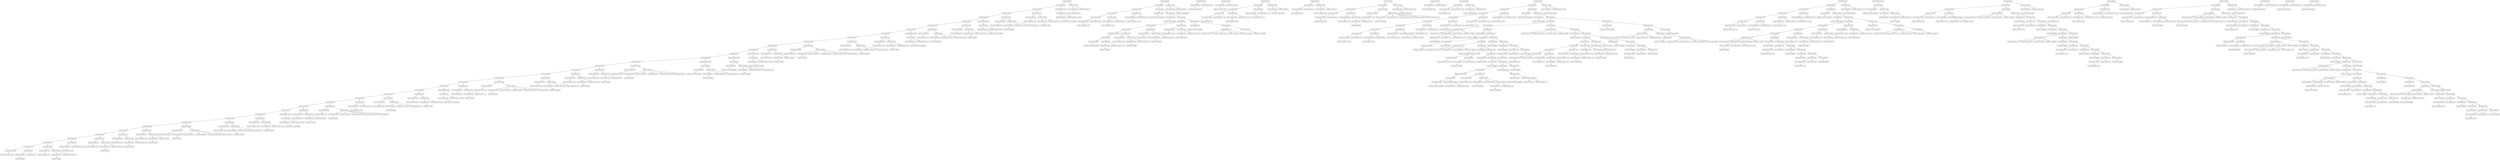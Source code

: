 digraph LinkedList {
"0x6030000e0110" [label="StatementSeqNode" shape=box]
"0x6030000e0080" [label="StatementSeqNode" shape=box]
"0x6030000dfff0" [label="StatementSeqNode" shape=box]
"0x6030000cf7c0" [label="StatementSeqNode" shape=box]
"0x6030000cf760" [label="StatementSeqNode" shape=box]
"0x6030000cf6d0" [label="StatementSeqNode" shape=box]
"0x6030000cf670" [label="StatementSeqNode" shape=box]
"0x6030000cf610" [label="StatementSeqNode" shape=box]
"0x6030000cf580" [label="StatementSeqNode" shape=box]
"0x6030000cf520" [label="StatementSeqNode" shape=box]
"0x6030000cf4c0" [label="StatementSeqNode" shape=box]
"0x6030000cf430" [label="StatementSeqNode" shape=box]
"0x6030000cf3d0" [label="StatementSeqNode" shape=box]
"0x6030000cf340" [label="StatementSeqNode" shape=box]
"0x6030000cf2b0" [label="StatementSeqNode" shape=box]
"0x6030000cf220" [label="StatementSeqNode" shape=box]
"0x6030000cf190" [label="StatementSeqNode" shape=box]
"0x6030000cf130" [label="StatementSeqNode" shape=box]
"0x6030000cf0d0" [label="StatementSeqNode" shape=box]
"0x6030000cf070" [label="StatementSeqNode" shape=box]
"0x6030000dffc0" [label="StatementSeqNode" shape=box]
"0x6030000dff60" [label="StatementSeqNode" shape=box]
"0x6030000dfed0" [label="StatementSeqNode" shape=box]
"0x6030000dfe70" [label="StatementSeqNode" shape=box]
"0x6030000dfe10" [label="StatementSeqNode" shape=box]
"0x6030000dfdb0" [label="StatementSeqNode" shape=box]
"0x6030000dfd20" [label="StatementSeqNode" shape=box]
"0x6030000dfcc0" [label="StatementSeqNode" shape=box]
"0x6030000dfc30" [label="StatementSeqNode" shape=box]
"0x6030000dfbd0" [label="StatementSeqNode" shape=box]
"0x6030000dfb70" [label="StatementSeqNode" shape=box]
"0x6030000dfae0" [label="StatementSeqNode" shape=box]
"0x6030000dfa80" [label="StatementSeqNode" shape=box]
"0x6030000dfa20" [label="StatementSeqNode" shape=box]
"0x6030000df9c0" [label="StatementSeqNode" shape=box]
"0x6030000df960" [label="StatementSeqNode" shape=box]
"0x6030000df900" [label="StatementMoveNode" shape=box]
"0x60200005df70" [label="ExpressionMemoryNode" shape=box]
"0x6040000c0b90" [label="ExpressionLocalNode: last_elem" shape=box]
"0x60200005df70" -> "0x6040000c0b90"
"0x6030000df900" -> "0x60200005df70"
"0x6040000c0b50" [label="ExpressionCallNode" shape=box]
"0x60200005ded0" [label="ExpressionNameNode" shape=box]
"0x6040000c0b10" [label="LabelNode: new@930" shape=box]
"0x60200005ded0" -> "0x6040000c0b10"
"0x6040000c0b50" -> "0x60200005ded0"
"0x60200005def0" [label="ExpressionConstNode: 1" shape=box]
"0x6040000c0b50" -> "0x60200005def0"
"0x6030000df900" -> "0x6040000c0b50"
"0x6030000df960" -> "0x6030000df900"
"0x6030000df930" [label="StatementMoveNode" shape=box]
"0x60200005e050" [label="ExpressionMemoryNode" shape=box]
"0x6040000c0c90" [label="ExpressionLocalNode: aux01" shape=box]
"0x60200005e050" -> "0x6040000c0c90"
"0x6030000df930" -> "0x60200005e050"
"0x6040000c0c10" [label="ExpressionCallNode" shape=box]
"0x60200005dfb0" [label="ExpressionNameNode" shape=box]
"0x6040000c0bd0" [label="LabelNode: Init@931" shape=box]
"0x60200005dfb0" -> "0x6040000c0bd0"
"0x6040000c0c10" -> "0x60200005dfb0"
"0x6040000c0c50" [label="ExpressionLocalNode: last_elem" shape=box]
"0x6040000c0c10" -> "0x6040000c0c50"
"0x6030000df930" -> "0x6040000c0c10"
"0x6030000df960" -> "0x6030000df930"
"0x6030000df9c0" -> "0x6030000df960"
"0x6030000df990" [label="StatementMoveNode" shape=box]
"0x60200005e0f0" [label="ExpressionMemoryNode" shape=box]
"0x6040000c0d10" [label="ExpressionLocalNode: head" shape=box]
"0x60200005e0f0" -> "0x6040000c0d10"
"0x6030000df990" -> "0x60200005e0f0"
"0x6040000c0cd0" [label="ExpressionLocalNode: last_elem" shape=box]
"0x6030000df990" -> "0x6040000c0cd0"
"0x6030000df9c0" -> "0x6030000df990"
"0x6030000dfa20" -> "0x6030000df9c0"
"0x6030000df9f0" [label="StatementMoveNode" shape=box]
"0x60200005e1f0" [label="ExpressionMemoryNode" shape=box]
"0x6040000c0e10" [label="ExpressionLocalNode: aux01" shape=box]
"0x60200005e1f0" -> "0x6040000c0e10"
"0x6030000df9f0" -> "0x60200005e1f0"
"0x6040000c0d90" [label="ExpressionCallNode" shape=box]
"0x60200005e150" [label="ExpressionNameNode" shape=box]
"0x6040000c0d50" [label="LabelNode: Init@932" shape=box]
"0x60200005e150" -> "0x6040000c0d50"
"0x6040000c0d90" -> "0x60200005e150"
"0x6040000c0dd0" [label="ExpressionLocalNode: head" shape=box]
"0x6040000c0d90" -> "0x6040000c0dd0"
"0x6030000df9f0" -> "0x6040000c0d90"
"0x6030000dfa20" -> "0x6030000df9f0"
"0x6030000dfa80" -> "0x6030000dfa20"
"0x6030000dfa50" [label="StatementMoveNode" shape=box]
"0x60200005e2f0" [label="ExpressionMemoryNode" shape=box]
"0x6040000c0f10" [label="ExpressionLocalNode: aux01" shape=box]
"0x60200005e2f0" -> "0x6040000c0f10"
"0x6030000dfa50" -> "0x60200005e2f0"
"0x6040000c0e90" [label="ExpressionCallNode" shape=box]
"0x60200005e250" [label="ExpressionNameNode" shape=box]
"0x6040000c0e50" [label="LabelNode: Print@933" shape=box]
"0x60200005e250" -> "0x6040000c0e50"
"0x6040000c0e90" -> "0x60200005e250"
"0x6040000c0ed0" [label="ExpressionLocalNode: head" shape=box]
"0x6040000c0e90" -> "0x6040000c0ed0"
"0x6030000dfa50" -> "0x6040000c0e90"
"0x6030000dfa80" -> "0x6030000dfa50"
"0x6030000dfae0" -> "0x6030000dfa80"
"0x6030000dfab0" [label="StatementMoveNode" shape=box]
"0x60200005e3f0" [label="ExpressionMemoryNode" shape=box]
"0x6040000c0fd0" [label="ExpressionLocalNode: el01" shape=box]
"0x60200005e3f0" -> "0x6040000c0fd0"
"0x6030000dfab0" -> "0x60200005e3f0"
"0x6040000c0f90" [label="ExpressionCallNode" shape=box]
"0x60200005e350" [label="ExpressionNameNode" shape=box]
"0x6040000c0f50" [label="LabelNode: new@934" shape=box]
"0x60200005e350" -> "0x6040000c0f50"
"0x6040000c0f90" -> "0x60200005e350"
"0x60200005e370" [label="ExpressionConstNode: 1" shape=box]
"0x6040000c0f90" -> "0x60200005e370"
"0x6030000dfab0" -> "0x6040000c0f90"
"0x6030000dfae0" -> "0x6030000dfab0"
"0x6030000dfb70" -> "0x6030000dfae0"
"0x6030000dfb40" [label="StatementMoveNode" shape=box]
"0x60200005e5d0" [label="ExpressionMemoryNode" shape=box]
"0x6040000c10d0" [label="ExpressionLocalNode: aux01" shape=box]
"0x60200005e5d0" -> "0x6040000c10d0"
"0x6030000dfb40" -> "0x60200005e5d0"
"0x6040000c1050" [label="ExpressionCallNode" shape=box]
"0x60200005e450" [label="ExpressionNameNode" shape=box]
"0x6040000c1010" [label="LabelNode: Init@935" shape=box]
"0x60200005e450" -> "0x6040000c1010"
"0x6040000c1050" -> "0x60200005e450"
"0x6040000c1090" [label="ExpressionLocalNode: el01" shape=box]
"0x6040000c1050" -> "0x6040000c1090"
"0x60200005e4d0" [label="ExpressionConstNode: 25" shape=box]
"0x6040000c1050" -> "0x60200005e4d0"
"0x60200005e530" [label="ExpressionConstNode: 37000" shape=box]
"0x6040000c1050" -> "0x60200005e530"
"0x60200005e570" [label="ExpressionConstNode: 0" shape=box]
"0x6040000c1050" -> "0x60200005e570"
"0x6030000dfb40" -> "0x6040000c1050"
"0x6030000dfb70" -> "0x6030000dfb40"
"0x6030000dfbd0" -> "0x6030000dfb70"
"0x6030000dfba0" [label="StatementMoveNode" shape=box]
"0x60200005e710" [label="ExpressionMemoryNode" shape=box]
"0x6040000c1210" [label="ExpressionLocalNode: head" shape=box]
"0x60200005e710" -> "0x6040000c1210"
"0x6030000dfba0" -> "0x60200005e710"
"0x6040000c1150" [label="ExpressionCallNode" shape=box]
"0x60200005e630" [label="ExpressionNameNode" shape=box]
"0x6040000c1110" [label="LabelNode: Insert@936" shape=box]
"0x60200005e630" -> "0x6040000c1110"
"0x6040000c1150" -> "0x60200005e630"
"0x6040000c1190" [label="ExpressionLocalNode: head" shape=box]
"0x6040000c1150" -> "0x6040000c1190"
"0x6040000c11d0" [label="ExpressionLocalNode: el01" shape=box]
"0x6040000c1150" -> "0x6040000c11d0"
"0x6030000dfba0" -> "0x6040000c1150"
"0x6030000dfbd0" -> "0x6030000dfba0"
"0x6030000dfc30" -> "0x6030000dfbd0"
"0x6030000dfc00" [label="StatementMoveNode" shape=box]
"0x60200005e810" [label="ExpressionMemoryNode" shape=box]
"0x6040000c1310" [label="ExpressionLocalNode: aux01" shape=box]
"0x60200005e810" -> "0x6040000c1310"
"0x6030000dfc00" -> "0x60200005e810"
"0x6040000c1290" [label="ExpressionCallNode" shape=box]
"0x60200005e770" [label="ExpressionNameNode" shape=box]
"0x6040000c1250" [label="LabelNode: Print@937" shape=box]
"0x60200005e770" -> "0x6040000c1250"
"0x6040000c1290" -> "0x60200005e770"
"0x6040000c12d0" [label="ExpressionLocalNode: head" shape=box]
"0x6040000c1290" -> "0x6040000c12d0"
"0x6030000dfc00" -> "0x6040000c1290"
"0x6030000dfc30" -> "0x6030000dfc00"
"0x6030000dfcc0" -> "0x6030000dfc30"
"0x60200005e8f0" [label="StatementExpressionNode" shape=box]
"0x6040000c13d0" [label="ExpressionCallNode" shape=box]
"0x60200005e8b0" [label="ExpressionNameNode" shape=box]
"0x6040000c1350" [label="LabelNode: System.out.println@938" shape=box]
"0x60200005e8b0" -> "0x6040000c1350"
"0x6040000c13d0" -> "0x60200005e8b0"
"0x60200005e890" [label="ExpressionConstNode: 10000000" shape=box]
"0x6040000c13d0" -> "0x60200005e890"
"0x60200005e8f0" -> "0x6040000c13d0"
"0x6030000dfcc0" -> "0x60200005e8f0"
"0x6030000dfd20" -> "0x6030000dfcc0"
"0x6030000dfcf0" [label="StatementMoveNode" shape=box]
"0x60200005e9f0" [label="ExpressionMemoryNode" shape=box]
"0x6040000c1490" [label="ExpressionLocalNode: el01" shape=box]
"0x60200005e9f0" -> "0x6040000c1490"
"0x6030000dfcf0" -> "0x60200005e9f0"
"0x6040000c1450" [label="ExpressionCallNode" shape=box]
"0x60200005e950" [label="ExpressionNameNode" shape=box]
"0x6040000c1410" [label="LabelNode: new@939" shape=box]
"0x60200005e950" -> "0x6040000c1410"
"0x6040000c1450" -> "0x60200005e950"
"0x60200005e970" [label="ExpressionConstNode: 1" shape=box]
"0x6040000c1450" -> "0x60200005e970"
"0x6030000dfcf0" -> "0x6040000c1450"
"0x6030000dfd20" -> "0x6030000dfcf0"
"0x6030000dfdb0" -> "0x6030000dfd20"
"0x6030000dfd80" [label="StatementMoveNode" shape=box]
"0x60200005ebd0" [label="ExpressionMemoryNode" shape=box]
"0x6040000c1590" [label="ExpressionLocalNode: aux01" shape=box]
"0x60200005ebd0" -> "0x6040000c1590"
"0x6030000dfd80" -> "0x60200005ebd0"
"0x6040000c1510" [label="ExpressionCallNode" shape=box]
"0x60200005ea50" [label="ExpressionNameNode" shape=box]
"0x6040000c14d0" [label="LabelNode: Init@940" shape=box]
"0x60200005ea50" -> "0x6040000c14d0"
"0x6040000c1510" -> "0x60200005ea50"
"0x6040000c1550" [label="ExpressionLocalNode: el01" shape=box]
"0x6040000c1510" -> "0x6040000c1550"
"0x60200005ead0" [label="ExpressionConstNode: 39" shape=box]
"0x6040000c1510" -> "0x60200005ead0"
"0x60200005eb30" [label="ExpressionConstNode: 42000" shape=box]
"0x6040000c1510" -> "0x60200005eb30"
"0x60200005eb70" [label="ExpressionConstNode: 1" shape=box]
"0x6040000c1510" -> "0x60200005eb70"
"0x6030000dfd80" -> "0x6040000c1510"
"0x6030000dfdb0" -> "0x6030000dfd80"
"0x6030000dfe10" -> "0x6030000dfdb0"
"0x6030000dfde0" [label="StatementMoveNode" shape=box]
"0x60200005ec70" [label="ExpressionMemoryNode" shape=box]
"0x6040000c1610" [label="ExpressionLocalNode: el02" shape=box]
"0x60200005ec70" -> "0x6040000c1610"
"0x6030000dfde0" -> "0x60200005ec70"
"0x6040000c15d0" [label="ExpressionLocalNode: el01" shape=box]
"0x6030000dfde0" -> "0x6040000c15d0"
"0x6030000dfe10" -> "0x6030000dfde0"
"0x6030000dfe70" -> "0x6030000dfe10"
"0x6030000dfe40" [label="StatementMoveNode" shape=box]
"0x60200005edb0" [label="ExpressionMemoryNode" shape=box]
"0x6040000c1750" [label="ExpressionLocalNode: head" shape=box]
"0x60200005edb0" -> "0x6040000c1750"
"0x6030000dfe40" -> "0x60200005edb0"
"0x6040000c1690" [label="ExpressionCallNode" shape=box]
"0x60200005ecd0" [label="ExpressionNameNode" shape=box]
"0x6040000c1650" [label="LabelNode: Insert@941" shape=box]
"0x60200005ecd0" -> "0x6040000c1650"
"0x6040000c1690" -> "0x60200005ecd0"
"0x6040000c16d0" [label="ExpressionLocalNode: head" shape=box]
"0x6040000c1690" -> "0x6040000c16d0"
"0x6040000c1710" [label="ExpressionLocalNode: el01" shape=box]
"0x6040000c1690" -> "0x6040000c1710"
"0x6030000dfe40" -> "0x6040000c1690"
"0x6030000dfe70" -> "0x6030000dfe40"
"0x6030000dfed0" -> "0x6030000dfe70"
"0x6030000dfea0" [label="StatementMoveNode" shape=box]
"0x60200005eeb0" [label="ExpressionMemoryNode" shape=box]
"0x6040000c1850" [label="ExpressionLocalNode: aux01" shape=box]
"0x60200005eeb0" -> "0x6040000c1850"
"0x6030000dfea0" -> "0x60200005eeb0"
"0x6040000c17d0" [label="ExpressionCallNode" shape=box]
"0x60200005ee10" [label="ExpressionNameNode" shape=box]
"0x6040000c1790" [label="LabelNode: Print@942" shape=box]
"0x60200005ee10" -> "0x6040000c1790"
"0x6040000c17d0" -> "0x60200005ee10"
"0x6040000c1810" [label="ExpressionLocalNode: head" shape=box]
"0x6040000c17d0" -> "0x6040000c1810"
"0x6030000dfea0" -> "0x6040000c17d0"
"0x6030000dfed0" -> "0x6030000dfea0"
"0x6030000dff60" -> "0x6030000dfed0"
"0x60200005ef90" [label="StatementExpressionNode" shape=box]
"0x6040000c1910" [label="ExpressionCallNode" shape=box]
"0x60200005ef50" [label="ExpressionNameNode" shape=box]
"0x6040000c1890" [label="LabelNode: System.out.println@943" shape=box]
"0x60200005ef50" -> "0x6040000c1890"
"0x6040000c1910" -> "0x60200005ef50"
"0x60200005ef30" [label="ExpressionConstNode: 10000000" shape=box]
"0x6040000c1910" -> "0x60200005ef30"
"0x60200005ef90" -> "0x6040000c1910"
"0x6030000dff60" -> "0x60200005ef90"
"0x6030000dffc0" -> "0x6030000dff60"
"0x6030000dff90" [label="StatementMoveNode" shape=box]
"0x60200005f090" [label="ExpressionMemoryNode" shape=box]
"0x6040000c19d0" [label="ExpressionLocalNode: el01" shape=box]
"0x60200005f090" -> "0x6040000c19d0"
"0x6030000dff90" -> "0x60200005f090"
"0x6040000c1990" [label="ExpressionCallNode" shape=box]
"0x60200005eff0" [label="ExpressionNameNode" shape=box]
"0x6040000c1950" [label="LabelNode: new@944" shape=box]
"0x60200005eff0" -> "0x6040000c1950"
"0x6040000c1990" -> "0x60200005eff0"
"0x60200005f010" [label="ExpressionConstNode: 1" shape=box]
"0x6040000c1990" -> "0x60200005f010"
"0x6030000dff90" -> "0x6040000c1990"
"0x6030000dffc0" -> "0x6030000dff90"
"0x6030000cf070" -> "0x6030000dffc0"
"0x6030000cf040" [label="StatementMoveNode" shape=box]
"0x60200005f270" [label="ExpressionMemoryNode" shape=box]
"0x6040000c1ad0" [label="ExpressionLocalNode: aux01" shape=box]
"0x60200005f270" -> "0x6040000c1ad0"
"0x6030000cf040" -> "0x60200005f270"
"0x6040000c1a50" [label="ExpressionCallNode" shape=box]
"0x60200005f0f0" [label="ExpressionNameNode" shape=box]
"0x6040000c1a10" [label="LabelNode: Init@945" shape=box]
"0x60200005f0f0" -> "0x6040000c1a10"
"0x6040000c1a50" -> "0x60200005f0f0"
"0x6040000c1a90" [label="ExpressionLocalNode: el01" shape=box]
"0x6040000c1a50" -> "0x6040000c1a90"
"0x60200005f170" [label="ExpressionConstNode: 22" shape=box]
"0x6040000c1a50" -> "0x60200005f170"
"0x60200005f1d0" [label="ExpressionConstNode: 34000" shape=box]
"0x6040000c1a50" -> "0x60200005f1d0"
"0x60200005f210" [label="ExpressionConstNode: 0" shape=box]
"0x6040000c1a50" -> "0x60200005f210"
"0x6030000cf040" -> "0x6040000c1a50"
"0x6030000cf070" -> "0x6030000cf040"
"0x6030000cf0d0" -> "0x6030000cf070"
"0x6030000cf0a0" [label="StatementMoveNode" shape=box]
"0x60200005f3b0" [label="ExpressionMemoryNode" shape=box]
"0x6040000c1c10" [label="ExpressionLocalNode: head" shape=box]
"0x60200005f3b0" -> "0x6040000c1c10"
"0x6030000cf0a0" -> "0x60200005f3b0"
"0x6040000c1b50" [label="ExpressionCallNode" shape=box]
"0x60200005f2d0" [label="ExpressionNameNode" shape=box]
"0x6040000c1b10" [label="LabelNode: Insert@946" shape=box]
"0x60200005f2d0" -> "0x6040000c1b10"
"0x6040000c1b50" -> "0x60200005f2d0"
"0x6040000c1b90" [label="ExpressionLocalNode: head" shape=box]
"0x6040000c1b50" -> "0x6040000c1b90"
"0x6040000c1bd0" [label="ExpressionLocalNode: el01" shape=box]
"0x6040000c1b50" -> "0x6040000c1bd0"
"0x6030000cf0a0" -> "0x6040000c1b50"
"0x6030000cf0d0" -> "0x6030000cf0a0"
"0x6030000cf130" -> "0x6030000cf0d0"
"0x6030000cf100" [label="StatementMoveNode" shape=box]
"0x60200005f4b0" [label="ExpressionMemoryNode" shape=box]
"0x6040000c1d10" [label="ExpressionLocalNode: aux01" shape=box]
"0x60200005f4b0" -> "0x6040000c1d10"
"0x6030000cf100" -> "0x60200005f4b0"
"0x6040000c1c90" [label="ExpressionCallNode" shape=box]
"0x60200005f410" [label="ExpressionNameNode" shape=box]
"0x6040000c1c50" [label="LabelNode: Print@947" shape=box]
"0x60200005f410" -> "0x6040000c1c50"
"0x6040000c1c90" -> "0x60200005f410"
"0x6040000c1cd0" [label="ExpressionLocalNode: head" shape=box]
"0x6040000c1c90" -> "0x6040000c1cd0"
"0x6030000cf100" -> "0x6040000c1c90"
"0x6030000cf130" -> "0x6030000cf100"
"0x6030000cf190" -> "0x6030000cf130"
"0x6030000cf160" [label="StatementMoveNode" shape=box]
"0x60200005f5b0" [label="ExpressionMemoryNode" shape=box]
"0x6040000c1dd0" [label="ExpressionLocalNode: el03" shape=box]
"0x60200005f5b0" -> "0x6040000c1dd0"
"0x6030000cf160" -> "0x60200005f5b0"
"0x6040000c1d90" [label="ExpressionCallNode" shape=box]
"0x60200005f510" [label="ExpressionNameNode" shape=box]
"0x6040000c1d50" [label="LabelNode: new@948" shape=box]
"0x60200005f510" -> "0x6040000c1d50"
"0x6040000c1d90" -> "0x60200005f510"
"0x60200005f530" [label="ExpressionConstNode: 1" shape=box]
"0x6040000c1d90" -> "0x60200005f530"
"0x6030000cf160" -> "0x6040000c1d90"
"0x6030000cf190" -> "0x6030000cf160"
"0x6030000cf220" -> "0x6030000cf190"
"0x6030000cf1f0" [label="StatementMoveNode" shape=box]
"0x60200005f790" [label="ExpressionMemoryNode" shape=box]
"0x6040000c1ed0" [label="ExpressionLocalNode: aux01" shape=box]
"0x60200005f790" -> "0x6040000c1ed0"
"0x6030000cf1f0" -> "0x60200005f790"
"0x6040000c1e50" [label="ExpressionCallNode" shape=box]
"0x60200005f610" [label="ExpressionNameNode" shape=box]
"0x6040000c1e10" [label="LabelNode: Init@949" shape=box]
"0x60200005f610" -> "0x6040000c1e10"
"0x6040000c1e50" -> "0x60200005f610"
"0x6040000c1e90" [label="ExpressionLocalNode: el03" shape=box]
"0x6040000c1e50" -> "0x6040000c1e90"
"0x60200005f690" [label="ExpressionConstNode: 27" shape=box]
"0x6040000c1e50" -> "0x60200005f690"
"0x60200005f6f0" [label="ExpressionConstNode: 34000" shape=box]
"0x6040000c1e50" -> "0x60200005f6f0"
"0x60200005f730" [label="ExpressionConstNode: 0" shape=box]
"0x6040000c1e50" -> "0x60200005f730"
"0x6030000cf1f0" -> "0x6040000c1e50"
"0x6030000cf220" -> "0x6030000cf1f0"
"0x6030000cf2b0" -> "0x6030000cf220"
"0x60200005f8f0" [label="StatementExpressionNode" shape=box]
"0x6040000c2090" [label="ExpressionCallNode" shape=box]
"0x60200005f8b0" [label="ExpressionNameNode" shape=box]
"0x6040000c2010" [label="LabelNode: System.out.println@951" shape=box]
"0x60200005f8b0" -> "0x6040000c2010"
"0x6040000c2090" -> "0x60200005f8b0"
"0x6040000c1f50" [label="ExpressionCallNode" shape=box]
"0x60200005f7f0" [label="ExpressionNameNode" shape=box]
"0x6040000c1f10" [label="LabelNode: Search@950" shape=box]
"0x60200005f7f0" -> "0x6040000c1f10"
"0x6040000c1f50" -> "0x60200005f7f0"
"0x6040000c1f90" [label="ExpressionLocalNode: head" shape=box]
"0x6040000c1f50" -> "0x6040000c1f90"
"0x6040000c1fd0" [label="ExpressionLocalNode: el02" shape=box]
"0x6040000c1f50" -> "0x6040000c1fd0"
"0x6040000c2090" -> "0x6040000c1f50"
"0x60200005f8f0" -> "0x6040000c2090"
"0x6030000cf2b0" -> "0x60200005f8f0"
"0x6030000cf340" -> "0x6030000cf2b0"
"0x60200005fa50" [label="StatementExpressionNode" shape=box]
"0x6040000c2250" [label="ExpressionCallNode" shape=box]
"0x60200005fa10" [label="ExpressionNameNode" shape=box]
"0x6040000c21d0" [label="LabelNode: System.out.println@953" shape=box]
"0x60200005fa10" -> "0x6040000c21d0"
"0x6040000c2250" -> "0x60200005fa10"
"0x6040000c2110" [label="ExpressionCallNode" shape=box]
"0x60200005f950" [label="ExpressionNameNode" shape=box]
"0x6040000c20d0" [label="LabelNode: Search@952" shape=box]
"0x60200005f950" -> "0x6040000c20d0"
"0x6040000c2110" -> "0x60200005f950"
"0x6040000c2150" [label="ExpressionLocalNode: head" shape=box]
"0x6040000c2110" -> "0x6040000c2150"
"0x6040000c2190" [label="ExpressionLocalNode: el03" shape=box]
"0x6040000c2110" -> "0x6040000c2190"
"0x6040000c2250" -> "0x6040000c2110"
"0x60200005fa50" -> "0x6040000c2250"
"0x6030000cf340" -> "0x60200005fa50"
"0x6030000cf3d0" -> "0x6030000cf340"
"0x60200005fb30" [label="StatementExpressionNode" shape=box]
"0x6040000c2310" [label="ExpressionCallNode" shape=box]
"0x60200005faf0" [label="ExpressionNameNode" shape=box]
"0x6040000c2290" [label="LabelNode: System.out.println@954" shape=box]
"0x60200005faf0" -> "0x6040000c2290"
"0x6040000c2310" -> "0x60200005faf0"
"0x60200005fad0" [label="ExpressionConstNode: 10000000" shape=box]
"0x6040000c2310" -> "0x60200005fad0"
"0x60200005fb30" -> "0x6040000c2310"
"0x6030000cf3d0" -> "0x60200005fb30"
"0x6030000cf430" -> "0x6030000cf3d0"
"0x6030000cf400" [label="StatementMoveNode" shape=box]
"0x60200005fc30" [label="ExpressionMemoryNode" shape=box]
"0x6040000c23d0" [label="ExpressionLocalNode: el01" shape=box]
"0x60200005fc30" -> "0x6040000c23d0"
"0x6030000cf400" -> "0x60200005fc30"
"0x6040000c2390" [label="ExpressionCallNode" shape=box]
"0x60200005fb90" [label="ExpressionNameNode" shape=box]
"0x6040000c2350" [label="LabelNode: new@955" shape=box]
"0x60200005fb90" -> "0x6040000c2350"
"0x6040000c2390" -> "0x60200005fb90"
"0x60200005fbb0" [label="ExpressionConstNode: 1" shape=box]
"0x6040000c2390" -> "0x60200005fbb0"
"0x6030000cf400" -> "0x6040000c2390"
"0x6030000cf430" -> "0x6030000cf400"
"0x6030000cf4c0" -> "0x6030000cf430"
"0x6030000cf490" [label="StatementMoveNode" shape=box]
"0x60200005fe10" [label="ExpressionMemoryNode" shape=box]
"0x6040000c24d0" [label="ExpressionLocalNode: aux01" shape=box]
"0x60200005fe10" -> "0x6040000c24d0"
"0x6030000cf490" -> "0x60200005fe10"
"0x6040000c2450" [label="ExpressionCallNode" shape=box]
"0x60200005fc90" [label="ExpressionNameNode" shape=box]
"0x6040000c2410" [label="LabelNode: Init@956" shape=box]
"0x60200005fc90" -> "0x6040000c2410"
"0x6040000c2450" -> "0x60200005fc90"
"0x6040000c2490" [label="ExpressionLocalNode: el01" shape=box]
"0x6040000c2450" -> "0x6040000c2490"
"0x60200005fd10" [label="ExpressionConstNode: 28" shape=box]
"0x6040000c2450" -> "0x60200005fd10"
"0x60200005fd70" [label="ExpressionConstNode: 35000" shape=box]
"0x6040000c2450" -> "0x60200005fd70"
"0x60200005fdb0" [label="ExpressionConstNode: 0" shape=box]
"0x6040000c2450" -> "0x60200005fdb0"
"0x6030000cf490" -> "0x6040000c2450"
"0x6030000cf4c0" -> "0x6030000cf490"
"0x6030000cf520" -> "0x6030000cf4c0"
"0x6030000cf4f0" [label="StatementMoveNode" shape=box]
"0x60200005ff50" [label="ExpressionMemoryNode" shape=box]
"0x6040000c2610" [label="ExpressionLocalNode: head" shape=box]
"0x60200005ff50" -> "0x6040000c2610"
"0x6030000cf4f0" -> "0x60200005ff50"
"0x6040000c2550" [label="ExpressionCallNode" shape=box]
"0x60200005fe70" [label="ExpressionNameNode" shape=box]
"0x6040000c2510" [label="LabelNode: Insert@957" shape=box]
"0x60200005fe70" -> "0x6040000c2510"
"0x6040000c2550" -> "0x60200005fe70"
"0x6040000c2590" [label="ExpressionLocalNode: head" shape=box]
"0x6040000c2550" -> "0x6040000c2590"
"0x6040000c25d0" [label="ExpressionLocalNode: el01" shape=box]
"0x6040000c2550" -> "0x6040000c25d0"
"0x6030000cf4f0" -> "0x6040000c2550"
"0x6030000cf520" -> "0x6030000cf4f0"
"0x6030000cf580" -> "0x6030000cf520"
"0x6030000cf550" [label="StatementMoveNode" shape=box]
"0x602000060050" [label="ExpressionMemoryNode" shape=box]
"0x6040000c2710" [label="ExpressionLocalNode: aux01" shape=box]
"0x602000060050" -> "0x6040000c2710"
"0x6030000cf550" -> "0x602000060050"
"0x6040000c2690" [label="ExpressionCallNode" shape=box]
"0x60200005ffb0" [label="ExpressionNameNode" shape=box]
"0x6040000c2650" [label="LabelNode: Print@958" shape=box]
"0x60200005ffb0" -> "0x6040000c2650"
"0x6040000c2690" -> "0x60200005ffb0"
"0x6040000c26d0" [label="ExpressionLocalNode: head" shape=box]
"0x6040000c2690" -> "0x6040000c26d0"
"0x6030000cf550" -> "0x6040000c2690"
"0x6030000cf580" -> "0x6030000cf550"
"0x6030000cf610" -> "0x6030000cf580"
"0x602000060130" [label="StatementExpressionNode" shape=box]
"0x6040000c27d0" [label="ExpressionCallNode" shape=box]
"0x6020000600f0" [label="ExpressionNameNode" shape=box]
"0x6040000c2750" [label="LabelNode: System.out.println@959" shape=box]
"0x6020000600f0" -> "0x6040000c2750"
"0x6040000c27d0" -> "0x6020000600f0"
"0x6020000600d0" [label="ExpressionConstNode: 2220000" shape=box]
"0x6040000c27d0" -> "0x6020000600d0"
"0x602000060130" -> "0x6040000c27d0"
"0x6030000cf610" -> "0x602000060130"
"0x6030000cf670" -> "0x6030000cf610"
"0x6030000cf640" [label="StatementMoveNode" shape=box]
"0x602000060270" [label="ExpressionMemoryNode" shape=box]
"0x6040000c2910" [label="ExpressionLocalNode: head" shape=box]
"0x602000060270" -> "0x6040000c2910"
"0x6030000cf640" -> "0x602000060270"
"0x6040000c2850" [label="ExpressionCallNode" shape=box]
"0x602000060190" [label="ExpressionNameNode" shape=box]
"0x6040000c2810" [label="LabelNode: Delete@960" shape=box]
"0x602000060190" -> "0x6040000c2810"
"0x6040000c2850" -> "0x602000060190"
"0x6040000c2890" [label="ExpressionLocalNode: head" shape=box]
"0x6040000c2850" -> "0x6040000c2890"
"0x6040000c28d0" [label="ExpressionLocalNode: el02" shape=box]
"0x6040000c2850" -> "0x6040000c28d0"
"0x6030000cf640" -> "0x6040000c2850"
"0x6030000cf670" -> "0x6030000cf640"
"0x6030000cf6d0" -> "0x6030000cf670"
"0x6030000cf6a0" [label="StatementMoveNode" shape=box]
"0x602000060370" [label="ExpressionMemoryNode" shape=box]
"0x6040000c2a10" [label="ExpressionLocalNode: aux01" shape=box]
"0x602000060370" -> "0x6040000c2a10"
"0x6030000cf6a0" -> "0x602000060370"
"0x6040000c2990" [label="ExpressionCallNode" shape=box]
"0x6020000602d0" [label="ExpressionNameNode" shape=box]
"0x6040000c2950" [label="LabelNode: Print@961" shape=box]
"0x6020000602d0" -> "0x6040000c2950"
"0x6040000c2990" -> "0x6020000602d0"
"0x6040000c29d0" [label="ExpressionLocalNode: head" shape=box]
"0x6040000c2990" -> "0x6040000c29d0"
"0x6030000cf6a0" -> "0x6040000c2990"
"0x6030000cf6d0" -> "0x6030000cf6a0"
"0x6030000cf760" -> "0x6030000cf6d0"
"0x602000060450" [label="StatementExpressionNode" shape=box]
"0x6040000c2ad0" [label="ExpressionCallNode" shape=box]
"0x602000060410" [label="ExpressionNameNode" shape=box]
"0x6040000c2a50" [label="LabelNode: System.out.println@962" shape=box]
"0x602000060410" -> "0x6040000c2a50"
"0x6040000c2ad0" -> "0x602000060410"
"0x6020000603f0" [label="ExpressionConstNode: 33300000" shape=box]
"0x6040000c2ad0" -> "0x6020000603f0"
"0x602000060450" -> "0x6040000c2ad0"
"0x6030000cf760" -> "0x602000060450"
"0x6030000cf7c0" -> "0x6030000cf760"
"0x6030000cf790" [label="StatementMoveNode" shape=box]
"0x602000060590" [label="ExpressionMemoryNode" shape=box]
"0x6040000c2c10" [label="ExpressionLocalNode: head" shape=box]
"0x602000060590" -> "0x6040000c2c10"
"0x6030000cf790" -> "0x602000060590"
"0x6040000c2b50" [label="ExpressionCallNode" shape=box]
"0x6020000604b0" [label="ExpressionNameNode" shape=box]
"0x6040000c2b10" [label="LabelNode: Delete@963" shape=box]
"0x6020000604b0" -> "0x6040000c2b10"
"0x6040000c2b50" -> "0x6020000604b0"
"0x6040000c2b90" [label="ExpressionLocalNode: head" shape=box]
"0x6040000c2b50" -> "0x6040000c2b90"
"0x6040000c2bd0" [label="ExpressionLocalNode: el01" shape=box]
"0x6040000c2b50" -> "0x6040000c2bd0"
"0x6030000cf790" -> "0x6040000c2b50"
"0x6030000cf7c0" -> "0x6030000cf790"
"0x6030000dfff0" -> "0x6030000cf7c0"
"0x6030000cf7f0" [label="StatementMoveNode" shape=box]
"0x602000060690" [label="ExpressionMemoryNode" shape=box]
"0x6040000c2d10" [label="ExpressionLocalNode: aux01" shape=box]
"0x602000060690" -> "0x6040000c2d10"
"0x6030000cf7f0" -> "0x602000060690"
"0x6040000c2c90" [label="ExpressionCallNode" shape=box]
"0x6020000605f0" [label="ExpressionNameNode" shape=box]
"0x6040000c2c50" [label="LabelNode: Print@964" shape=box]
"0x6020000605f0" -> "0x6040000c2c50"
"0x6040000c2c90" -> "0x6020000605f0"
"0x6040000c2cd0" [label="ExpressionLocalNode: head" shape=box]
"0x6040000c2c90" -> "0x6040000c2cd0"
"0x6030000cf7f0" -> "0x6040000c2c90"
"0x6030000dfff0" -> "0x6030000cf7f0"
"0x6030000e0080" -> "0x6030000dfff0"
"0x602000060770" [label="StatementExpressionNode" shape=box]
"0x6040000c2dd0" [label="ExpressionCallNode" shape=box]
"0x602000060730" [label="ExpressionNameNode" shape=box]
"0x6040000c2d50" [label="LabelNode: System.out.println@965" shape=box]
"0x602000060730" -> "0x6040000c2d50"
"0x6040000c2dd0" -> "0x602000060730"
"0x602000060710" [label="ExpressionConstNode: 44440000" shape=box]
"0x6040000c2dd0" -> "0x602000060710"
"0x602000060770" -> "0x6040000c2dd0"
"0x6030000e0080" -> "0x602000060770"
"0x6030000e0110" -> "0x6030000e0080"
"0x6030000e00e0" [label="StatementMoveNode" shape=box]
"0x602000060810" [label="ExpressionTempNode" shape=box]
"0x6040000c2e10" [label="TempNode: return@return@15" shape=box]
"0x602000060810" -> "0x6040000c2e10"
"0x6030000e00e0" -> "0x602000060810"
"0x6020000607f0" [label="ExpressionConstNode: 0" shape=box]
"0x6030000e00e0" -> "0x6020000607f0"
"0x6030000e0110" -> "0x6030000e00e0"
"0x6030000df8d0" [label="StatementSeqNode" shape=box]
"0x6030000df840" [label="StatementSeqNode" shape=box]
"0x6030000df480" [label="StatementSeqNode" shape=box]
"0x6030000df420" [label="StatementSeqNode" shape=box]
"0x6030000df3c0" [label="StatementMoveNode" shape=box]
"0x60200005d7b0" [label="ExpressionMemoryNode" shape=box]
"0x6040000c02d0" [label="ExpressionLocalNode: aux01" shape=box]
"0x60200005d7b0" -> "0x6040000c02d0"
"0x6030000df3c0" -> "0x60200005d7b0"
"0x6040000c0290" [label="ExpressionLocalNode: this" shape=box]
"0x6030000df3c0" -> "0x6040000c0290"
"0x6030000df420" -> "0x6030000df3c0"
"0x6030000df3f0" [label="StatementMoveNode" shape=box]
"0x60200005d830" [label="ExpressionMemoryNode" shape=box]
"0x6040000c0350" [label="ExpressionLocalNode: var_end" shape=box]
"0x60200005d830" -> "0x6040000c0350"
"0x6030000df3f0" -> "0x60200005d830"
"0x6040000c0310" [label="ExpressionLocalNode: end" shape=box]
"0x6030000df3f0" -> "0x6040000c0310"
"0x6030000df420" -> "0x6030000df3f0"
"0x6030000df480" -> "0x6030000df420"
"0x6030000df450" [label="StatementMoveNode" shape=box]
"0x60200005d8d0" [label="ExpressionMemoryNode" shape=box]
"0x6040000c03d0" [label="ExpressionLocalNode: var_elem" shape=box]
"0x60200005d8d0" -> "0x6040000c03d0"
"0x6030000df450" -> "0x60200005d8d0"
"0x6040000c0390" [label="ExpressionLocalNode: elem" shape=box]
"0x6030000df450" -> "0x6040000c0390"
"0x6030000df480" -> "0x6030000df450"
"0x6030000df840" -> "0x6030000df480"
"0x6030000df750" [label="StatementSeqNode" shape=box]
"0x60200005ddd0" [label="StatementJumpNode" shape=box]
"0x6040000c08d0" [label="LabelNode: while_conditional@927" shape=box]
"0x60200005ddd0" -> "0x6040000c08d0"
"0x6030000df750" -> "0x60200005ddd0"
"0x6030000df780" [label="StatementSeqNode" shape=box]
"0x60200005dd70" [label="StatementLabelNode" shape=box]
"0x6040000c0a10" [label="LabelNode: while_true@928" shape=box]
"0x60200005dd70" -> "0x6040000c0a10"
"0x6030000df780" -> "0x60200005dd70"
"0x6030000df7b0" [label="StatementSeqNode" shape=box]
"0x6030000df630" [label="StatementSeqNode" shape=box]
"0x6030000df660" [label="StatementSeqNode" shape=box]
"0x6030000df690" [label="StatementSeqNode" shape=box]
"0x60200005da10" [label="StatementExpressionNode" shape=box]
"0x6040000c0590" [label="ExpressionCallNode" shape=box]
"0x60200005d9d0" [label="ExpressionNameNode" shape=box]
"0x6040000c0510" [label="LabelNode: System.out.println@923" shape=box]
"0x60200005d9d0" -> "0x6040000c0510"
"0x6040000c0590" -> "0x60200005d9d0"
"0x6040000c0490" [label="ExpressionCallNode" shape=box]
"0x60200005d950" [label="ExpressionNameNode" shape=box]
"0x6040000c0450" [label="LabelNode: GetAge@922" shape=box]
"0x60200005d950" -> "0x6040000c0450"
"0x6040000c0490" -> "0x60200005d950"
"0x6040000c04d0" [label="ExpressionLocalNode: var_elem" shape=box]
"0x6040000c0490" -> "0x6040000c04d0"
"0x6040000c0590" -> "0x6040000c0490"
"0x60200005da10" -> "0x6040000c0590"
"0x6030000df690" -> "0x60200005da10"
"0x6030000df570" [label="StatementMoveNode" shape=box]
"0x60200005db10" [label="ExpressionMemoryNode" shape=box]
"0x6040000c0690" [label="ExpressionLocalNode: aux01" shape=box]
"0x60200005db10" -> "0x6040000c0690"
"0x6030000df570" -> "0x60200005db10"
"0x6040000c0610" [label="ExpressionCallNode" shape=box]
"0x60200005da70" [label="ExpressionNameNode" shape=box]
"0x6040000c05d0" [label="LabelNode: GetNext@924" shape=box]
"0x60200005da70" -> "0x6040000c05d0"
"0x6040000c0610" -> "0x60200005da70"
"0x6040000c0650" [label="ExpressionLocalNode: aux01" shape=box]
"0x6040000c0610" -> "0x6040000c0650"
"0x6030000df570" -> "0x6040000c0610"
"0x6030000df690" -> "0x6030000df570"
"0x6030000df660" -> "0x6030000df690"
"0x6030000df5a0" [label="StatementMoveNode" shape=box]
"0x60200005dc10" [label="ExpressionMemoryNode" shape=box]
"0x6040000c0790" [label="ExpressionLocalNode: var_end" shape=box]
"0x60200005dc10" -> "0x6040000c0790"
"0x6030000df5a0" -> "0x60200005dc10"
"0x6040000c0710" [label="ExpressionCallNode" shape=box]
"0x60200005db70" [label="ExpressionNameNode" shape=box]
"0x6040000c06d0" [label="LabelNode: GetEnd@925" shape=box]
"0x60200005db70" -> "0x6040000c06d0"
"0x6040000c0710" -> "0x60200005db70"
"0x6040000c0750" [label="ExpressionLocalNode: aux01" shape=box]
"0x6040000c0710" -> "0x6040000c0750"
"0x6030000df5a0" -> "0x6040000c0710"
"0x6030000df660" -> "0x6030000df5a0"
"0x6030000df630" -> "0x6030000df660"
"0x6030000df600" [label="StatementMoveNode" shape=box]
"0x60200005dcf0" [label="ExpressionMemoryNode" shape=box]
"0x6040000c0890" [label="ExpressionLocalNode: var_elem" shape=box]
"0x60200005dcf0" -> "0x6040000c0890"
"0x6030000df600" -> "0x60200005dcf0"
"0x6040000c0810" [label="ExpressionCallNode" shape=box]
"0x60200005dc50" [label="ExpressionNameNode" shape=box]
"0x6040000c07d0" [label="LabelNode: GetElem@926" shape=box]
"0x60200005dc50" -> "0x6040000c07d0"
"0x6040000c0810" -> "0x60200005dc50"
"0x6040000c0850" [label="ExpressionLocalNode: aux01" shape=box]
"0x6040000c0810" -> "0x6040000c0850"
"0x6030000df600" -> "0x6040000c0810"
"0x6030000df630" -> "0x6030000df600"
"0x6030000df7b0" -> "0x6030000df630"
"0x6030000df7e0" [label="StatementSeqNode" shape=box]
"0x60200005dd50" [label="StatementLabelNode" shape=box]
"0x6040000c09d0" [label="LabelNode: while_conditional@927" shape=box]
"0x60200005dd50" -> "0x6040000c09d0"
"0x6030000df7e0" -> "0x60200005dd50"
"0x6030000df810" [label="StatementSeqNode" shape=box]
"0x6040000c0a90" [label="StatementCJumpNode: 1" shape=box]
"0x60200005ddb0" [label="ExpressionConstNode: 0" shape=box]
"0x6040000c0a90" -> "0x60200005ddb0"
"0x6040000c0410" [label="ExpressionLocalNode: var_end" shape=box]
"0x6040000c0a90" -> "0x6040000c0410"
"0x6040000c0950" [label="LabelNode: while_true@928" shape=box]
"0x6040000c0a90" -> "0x6040000c0950"
"0x6040000c0990" [label="LabelNode: while_end@929" shape=box]
"0x6040000c0a90" -> "0x6040000c0990"
"0x6030000df810" -> "0x6040000c0a90"
"0x60200005dd90" [label="StatementLabelNode" shape=box]
"0x6040000c0a50" [label="LabelNode: while_end@929" shape=box]
"0x60200005dd90" -> "0x6040000c0a50"
"0x6030000df810" -> "0x60200005dd90"
"0x6030000df7e0" -> "0x6030000df810"
"0x6030000df7b0" -> "0x6030000df7e0"
"0x6030000df780" -> "0x6030000df7b0"
"0x6030000df750" -> "0x6030000df780"
"0x6030000df840" -> "0x6030000df750"
"0x6030000df8d0" -> "0x6030000df840"
"0x6030000df8a0" [label="StatementMoveNode" shape=box]
"0x60200005de70" [label="ExpressionTempNode" shape=box]
"0x6040000c0ad0" [label="TempNode: return@return@15" shape=box]
"0x60200005de70" -> "0x6040000c0ad0"
"0x6030000df8a0" -> "0x60200005de70"
"0x60200005de50" [label="ExpressionConstNode: 1" shape=box]
"0x6030000df8a0" -> "0x60200005de50"
"0x6030000df8d0" -> "0x6030000df8a0"
"0x6030000df390" [label="StatementMoveNode" shape=box]
"0x60200005d730" [label="ExpressionTempNode" shape=box]
"0x6040000c0250" [label="TempNode: return@return@15" shape=box]
"0x60200005d730" -> "0x6040000c0250"
"0x6030000df390" -> "0x60200005d730"
"0x6040000c0210" [label="ExpressionLocalNode: next" shape=box]
"0x6030000df390" -> "0x6040000c0210"
"0x6030000df300" [label="StatementMoveNode" shape=box]
"0x60200005d6d0" [label="ExpressionTempNode" shape=box]
"0x6040000c01d0" [label="TempNode: return@return@15" shape=box]
"0x60200005d6d0" -> "0x6040000c01d0"
"0x6030000df300" -> "0x60200005d6d0"
"0x6040000c0190" [label="ExpressionLocalNode: elem" shape=box]
"0x6030000df300" -> "0x6040000c0190"
"0x6030000dd770" [label="StatementSeqNode" shape=box]
"0x6030000dd6e0" [label="StatementSeqNode" shape=box]
"0x6030000dd680" [label="StatementSeqNode" shape=box]
"0x6030000dd620" [label="StatementMoveNode" shape=box]
"0x60200005b030" [label="ExpressionMemoryNode" shape=box]
"0x6040000bda10" [label="ExpressionLocalNode: end" shape=box]
"0x60200005b030" -> "0x6040000bda10"
"0x6030000dd620" -> "0x60200005b030"
"0x6040000bd9d0" [label="ExpressionLocalNode: v_end" shape=box]
"0x6030000dd620" -> "0x6040000bd9d0"
"0x6030000dd680" -> "0x6030000dd620"
"0x6030000dd650" [label="StatementMoveNode" shape=box]
"0x60200005b0b0" [label="ExpressionMemoryNode" shape=box]
"0x6040000bda90" [label="ExpressionLocalNode: elem" shape=box]
"0x60200005b0b0" -> "0x6040000bda90"
"0x6030000dd650" -> "0x60200005b0b0"
"0x6040000bda50" [label="ExpressionLocalNode: v_elem" shape=box]
"0x6030000dd650" -> "0x6040000bda50"
"0x6030000dd680" -> "0x6030000dd650"
"0x6030000dd6e0" -> "0x6030000dd680"
"0x6030000dd6b0" [label="StatementMoveNode" shape=box]
"0x60200005b150" [label="ExpressionMemoryNode" shape=box]
"0x6040000bdb10" [label="ExpressionLocalNode: next" shape=box]
"0x60200005b150" -> "0x6040000bdb10"
"0x6030000dd6b0" -> "0x60200005b150"
"0x6040000bdad0" [label="ExpressionLocalNode: v_next" shape=box]
"0x6030000dd6b0" -> "0x6040000bdad0"
"0x6030000dd6e0" -> "0x6030000dd6b0"
"0x6030000dd770" -> "0x6030000dd6e0"
"0x6030000dd740" [label="StatementMoveNode" shape=box]
"0x60200005b1f0" [label="ExpressionTempNode" shape=box]
"0x6040000bdb50" [label="TempNode: return@return@15" shape=box]
"0x60200005b1f0" -> "0x6040000bdb50"
"0x6030000dd740" -> "0x60200005b1f0"
"0x60200005b1d0" [label="ExpressionConstNode: 1" shape=box]
"0x6030000dd740" -> "0x60200005b1d0"
"0x6030000dd770" -> "0x6030000dd740"
"0x6030000dd590" [label="StatementSeqNode" shape=box]
"0x6030000dd500" [label="StatementMoveNode" shape=box]
"0x60200005af10" [label="ExpressionMemoryNode" shape=box]
"0x6040000bd950" [label="ExpressionLocalNode: end" shape=box]
"0x60200005af10" -> "0x6040000bd950"
"0x6030000dd500" -> "0x60200005af10"
"0x60200005aed0" [label="ExpressionConstNode: 1" shape=box]
"0x6030000dd500" -> "0x60200005aed0"
"0x6030000dd590" -> "0x6030000dd500"
"0x6030000dd560" [label="StatementMoveNode" shape=box]
"0x60200005af90" [label="ExpressionTempNode" shape=box]
"0x6040000bd990" [label="TempNode: return@return@15" shape=box]
"0x60200005af90" -> "0x6040000bd990"
"0x6030000dd560" -> "0x60200005af90"
"0x60200005af70" [label="ExpressionConstNode: 1" shape=box]
"0x6030000dd560" -> "0x60200005af70"
"0x6030000dd590" -> "0x6030000dd560"
"0x6030000dd950" [label="StatementSeqNode" shape=box]
"0x6030000dd8c0" [label="StatementSeqNode" shape=box]
"0x6030000dd830" [label="StatementSeqNode" shape=box]
"0x6030000dd7d0" [label="StatementMoveNode" shape=box]
"0x60200005b290" [label="ExpressionMemoryNode" shape=box]
"0x6040000bdc10" [label="ExpressionLocalNode: aux03" shape=box]
"0x60200005b290" -> "0x6040000bdc10"
"0x6030000dd7d0" -> "0x60200005b290"
"0x6040000bdbd0" [label="ExpressionLocalNode: this" shape=box]
"0x6030000dd7d0" -> "0x6040000bdbd0"
"0x6030000dd830" -> "0x6030000dd7d0"
"0x6030000dd800" [label="StatementMoveNode" shape=box]
"0x60200005b370" [label="ExpressionMemoryNode" shape=box]
"0x6040000bdcd0" [label="ExpressionLocalNode: aux02" shape=box]
"0x60200005b370" -> "0x6040000bdcd0"
"0x6030000dd800" -> "0x60200005b370"
"0x6040000bdc90" [label="ExpressionCallNode" shape=box]
"0x60200005b2d0" [label="ExpressionNameNode" shape=box]
"0x6040000bdc50" [label="LabelNode: new@888" shape=box]
"0x60200005b2d0" -> "0x6040000bdc50"
"0x6040000bdc90" -> "0x60200005b2d0"
"0x60200005b2f0" [label="ExpressionConstNode: 1" shape=box]
"0x6040000bdc90" -> "0x60200005b2f0"
"0x6030000dd800" -> "0x6040000bdc90"
"0x6030000dd830" -> "0x6030000dd800"
"0x6030000dd8c0" -> "0x6030000dd830"
"0x6030000dd890" [label="StatementMoveNode" shape=box]
"0x60200005b510" [label="ExpressionMemoryNode" shape=box]
"0x6040000bde50" [label="ExpressionLocalNode: ret_val" shape=box]
"0x60200005b510" -> "0x6040000bde50"
"0x6030000dd890" -> "0x60200005b510"
"0x6040000bdd50" [label="ExpressionCallNode" shape=box]
"0x60200005b3d0" [label="ExpressionNameNode" shape=box]
"0x6040000bdd10" [label="LabelNode: InitNew@889" shape=box]
"0x60200005b3d0" -> "0x6040000bdd10"
"0x6040000bdd50" -> "0x60200005b3d0"
"0x6040000bdd90" [label="ExpressionLocalNode: aux02" shape=box]
"0x6040000bdd50" -> "0x6040000bdd90"
"0x6040000bddd0" [label="ExpressionLocalNode: new_elem" shape=box]
"0x6040000bdd50" -> "0x6040000bddd0"
"0x6040000bde10" [label="ExpressionLocalNode: aux03" shape=box]
"0x6040000bdd50" -> "0x6040000bde10"
"0x60200005b4b0" [label="ExpressionConstNode: 0" shape=box]
"0x6040000bdd50" -> "0x60200005b4b0"
"0x6030000dd890" -> "0x6040000bdd50"
"0x6030000dd8c0" -> "0x6030000dd890"
"0x6030000dd950" -> "0x6030000dd8c0"
"0x6030000dd920" [label="StatementMoveNode" shape=box]
"0x60200005b590" [label="ExpressionTempNode" shape=box]
"0x6040000bded0" [label="TempNode: return@return@15" shape=box]
"0x60200005b590" -> "0x6040000bded0"
"0x6030000dd920" -> "0x60200005b590"
"0x6040000bde90" [label="ExpressionLocalNode: aux02" shape=box]
"0x6030000dd920" -> "0x6040000bde90"
"0x6030000dd950" -> "0x6030000dd920"
"0x6030000df240" [label="StatementMoveNode" shape=box]
"0x60200005d670" [label="ExpressionTempNode" shape=box]
"0x6040000c0150" [label="TempNode: return@return@15" shape=box]
"0x60200005d670" -> "0x6040000c0150"
"0x6030000df240" -> "0x60200005d670"
"0x6040000c0110" [label="ExpressionLocalNode: end" shape=box]
"0x6030000df240" -> "0x6040000c0110"
"0x6030000dda70" [label="StatementSeqNode" shape=box]
"0x6030000dd9e0" [label="StatementMoveNode" shape=box]
"0x60200005b630" [label="ExpressionMemoryNode" shape=box]
"0x6040000bdf50" [label="ExpressionLocalNode: next" shape=box]
"0x60200005b630" -> "0x6040000bdf50"
"0x6030000dd9e0" -> "0x60200005b630"
"0x6040000bdf10" [label="ExpressionLocalNode: v_next" shape=box]
"0x6030000dd9e0" -> "0x6040000bdf10"
"0x6030000dda70" -> "0x6030000dd9e0"
"0x6030000dda40" [label="StatementMoveNode" shape=box]
"0x60200005b6b0" [label="ExpressionTempNode" shape=box]
"0x6040000bdf90" [label="TempNode: return@return@15" shape=box]
"0x60200005b6b0" -> "0x6040000bdf90"
"0x6030000dda40" -> "0x60200005b6b0"
"0x60200005b690" [label="ExpressionConstNode: 1" shape=box]
"0x6030000dda40" -> "0x60200005b690"
"0x6030000dda70" -> "0x6030000dda40"
"0x6030000dea60" [label="StatementSeqNode" shape=box]
"0x6030000de9d0" [label="StatementSeqNode" shape=box]
"0x6030000ddda0" [label="StatementSeqNode" shape=box]
"0x6030000ddd40" [label="StatementSeqNode" shape=box]
"0x6030000ddce0" [label="StatementSeqNode" shape=box]
"0x6030000ddc80" [label="StatementSeqNode" shape=box]
"0x6030000ddc20" [label="StatementSeqNode" shape=box]
"0x6030000ddb60" [label="StatementSeqNode" shape=box]
"0x6030000ddb00" [label="StatementMoveNode" shape=box]
"0x60200005b750" [label="ExpressionMemoryNode" shape=box]
"0x6040000be010" [label="ExpressionLocalNode: my_head" shape=box]
"0x60200005b750" -> "0x6040000be010"
"0x6030000ddb00" -> "0x60200005b750"
"0x6040000bdfd0" [label="ExpressionLocalNode: this" shape=box]
"0x6030000ddb00" -> "0x6040000bdfd0"
"0x6030000ddb60" -> "0x6030000ddb00"
"0x6030000ddb30" [label="StatementMoveNode" shape=box]
"0x60200005b7f0" [label="ExpressionMemoryNode" shape=box]
"0x6040000be050" [label="ExpressionLocalNode: ret_val" shape=box]
"0x60200005b7f0" -> "0x6040000be050"
"0x6030000ddb30" -> "0x60200005b7f0"
"0x60200005b7b0" [label="ExpressionConstNode: 0" shape=box]
"0x6030000ddb30" -> "0x60200005b7b0"
"0x6030000ddb60" -> "0x6030000ddb30"
"0x6030000ddc20" -> "0x6030000ddb60"
"0x6030000ddbf0" [label="StatementMoveNode" shape=box]
"0x60200005b8f0" [label="ExpressionMemoryNode" shape=box]
"0x6040000be090" [label="ExpressionLocalNode: aux04" shape=box]
"0x60200005b8f0" -> "0x6040000be090"
"0x6030000ddbf0" -> "0x60200005b8f0"
"0x6030000ddbc0" [label="ExpressionBinaryOperationNode: 1" shape=box]
"0x60200005b870" [label="ExpressionConstNode: 0" shape=box]
"0x6030000ddbc0" -> "0x60200005b870"
"0x60200005b8b0" [label="ExpressionConstNode: 1" shape=box]
"0x6030000ddbc0" -> "0x60200005b8b0"
"0x6030000ddbf0" -> "0x6030000ddbc0"
"0x6030000ddc20" -> "0x6030000ddbf0"
"0x6030000ddc80" -> "0x6030000ddc20"
"0x6030000ddc50" [label="StatementMoveNode" shape=box]
"0x60200005b990" [label="ExpressionMemoryNode" shape=box]
"0x6040000be110" [label="ExpressionLocalNode: aux01" shape=box]
"0x60200005b990" -> "0x6040000be110"
"0x6030000ddc50" -> "0x60200005b990"
"0x6040000be0d0" [label="ExpressionLocalNode: this" shape=box]
"0x6030000ddc50" -> "0x6040000be0d0"
"0x6030000ddc80" -> "0x6030000ddc50"
"0x6030000ddce0" -> "0x6030000ddc80"
"0x6030000ddcb0" [label="StatementMoveNode" shape=box]
"0x60200005ba30" [label="ExpressionMemoryNode" shape=box]
"0x6040000be190" [label="ExpressionLocalNode: prev" shape=box]
"0x60200005ba30" -> "0x6040000be190"
"0x6030000ddcb0" -> "0x60200005ba30"
"0x6040000be150" [label="ExpressionLocalNode: this" shape=box]
"0x6030000ddcb0" -> "0x6040000be150"
"0x6030000ddce0" -> "0x6030000ddcb0"
"0x6030000ddd40" -> "0x6030000ddce0"
"0x6030000ddd10" [label="StatementMoveNode" shape=box]
"0x60200005bad0" [label="ExpressionMemoryNode" shape=box]
"0x6040000be210" [label="ExpressionLocalNode: var_end" shape=box]
"0x60200005bad0" -> "0x6040000be210"
"0x6030000ddd10" -> "0x60200005bad0"
"0x6040000be1d0" [label="ExpressionLocalNode: end" shape=box]
"0x6030000ddd10" -> "0x6040000be1d0"
"0x6030000ddd40" -> "0x6030000ddd10"
"0x6030000ddda0" -> "0x6030000ddd40"
"0x6030000ddd70" [label="StatementMoveNode" shape=box]
"0x60200005bb70" [label="ExpressionMemoryNode" shape=box]
"0x6040000be290" [label="ExpressionLocalNode: var_elem" shape=box]
"0x60200005bb70" -> "0x6040000be290"
"0x6030000ddd70" -> "0x60200005bb70"
"0x6040000be250" [label="ExpressionLocalNode: elem" shape=box]
"0x6030000ddd70" -> "0x6040000be250"
"0x6030000ddda0" -> "0x6030000ddd70"
"0x6030000de9d0" -> "0x6030000ddda0"
"0x6030000de8e0" [label="StatementSeqNode" shape=box]
"0x60200005cbb0" [label="StatementJumpNode" shape=box]
"0x6040000bf2d0" [label="LabelNode: while_conditional@908" shape=box]
"0x60200005cbb0" -> "0x6040000bf2d0"
"0x6030000de8e0" -> "0x60200005cbb0"
"0x6030000de910" [label="StatementSeqNode" shape=box]
"0x60200005cb10" [label="StatementLabelNode" shape=box]
"0x6040000bf410" [label="LabelNode: while_true@909" shape=box]
"0x60200005cb10" -> "0x6040000bf410"
"0x6030000de910" -> "0x60200005cb10"
"0x6030000de940" [label="StatementSeqNode" shape=box]
"0x6030000de7c0" [label="StatementSeqNode" shape=box]
"0x6030000de310" [label="StatementSeqNode" shape=box]
"0x6040000bec90" [label="StatementCJumpNode: 1" shape=box]
"0x60200005c4b0" [label="ExpressionConstNode: 0" shape=box]
"0x6040000bec90" -> "0x60200005c4b0"
"0x6040000be390" [label="ExpressionCallNode" shape=box]
"0x60200005bc10" [label="ExpressionNameNode" shape=box]
"0x6040000be350" [label="LabelNode: Equal@890" shape=box]
"0x60200005bc10" -> "0x6040000be350"
"0x6040000be390" -> "0x60200005bc10"
"0x6040000be3d0" [label="ExpressionLocalNode: e" shape=box]
"0x6040000be390" -> "0x6040000be3d0"
"0x6040000be410" [label="ExpressionLocalNode: var_elem" shape=box]
"0x6040000be390" -> "0x6040000be410"
"0x6040000bec90" -> "0x6040000be390"
"0x6040000beb50" [label="LabelNode: if_false@900" shape=box]
"0x6040000bec90" -> "0x6040000beb50"
"0x6040000beb10" [label="LabelNode: if_true@899" shape=box]
"0x6040000bec90" -> "0x6040000beb10"
"0x6030000de310" -> "0x6040000bec90"
"0x6030000de340" [label="StatementSeqNode" shape=box]
"0x60200005c430" [label="StatementLabelNode" shape=box]
"0x6040000bebd0" [label="LabelNode: if_true@899" shape=box]
"0x60200005c430" -> "0x6040000bebd0"
"0x6030000de340" -> "0x60200005c430"
"0x6030000de370" [label="StatementSeqNode" shape=box]
"0x6030000de2b0" [label="StatementSeqNode" shape=box]
"0x6030000ddec0" [label="StatementMoveNode" shape=box]
"0x60200005bd30" [label="ExpressionMemoryNode" shape=box]
"0x6040000be450" [label="ExpressionLocalNode: ret_val" shape=box]
"0x60200005bd30" -> "0x6040000be450"
"0x6030000ddec0" -> "0x60200005bd30"
"0x60200005bcf0" [label="ExpressionConstNode: 1" shape=box]
"0x6030000ddec0" -> "0x60200005bcf0"
"0x6030000de2b0" -> "0x6030000ddec0"
"0x6030000de190" [label="StatementSeqNode" shape=box]
"0x6040000bea90" [label="StatementCJumpNode: 2" shape=box]
"0x6040000be490" [label="ExpressionLocalNode: aux04" shape=box]
"0x6040000bea90" -> "0x6040000be490"
"0x60200005bdd0" [label="ExpressionConstNode: 0" shape=box]
"0x6040000bea90" -> "0x60200005bdd0"
"0x6040000be950" [label="LabelNode: if_false@897" shape=box]
"0x6040000bea90" -> "0x6040000be950"
"0x6040000be910" [label="LabelNode: if_true@896" shape=box]
"0x6040000bea90" -> "0x6040000be910"
"0x6030000de190" -> "0x6040000bea90"
"0x6030000de1c0" [label="StatementSeqNode" shape=box]
"0x60200005c2b0" [label="StatementLabelNode" shape=box]
"0x6040000be9d0" [label="LabelNode: if_true@896" shape=box]
"0x60200005c2b0" -> "0x6040000be9d0"
"0x6030000de1c0" -> "0x60200005c2b0"
"0x6030000de1f0" [label="StatementSeqNode" shape=box]
"0x6030000ddf20" [label="StatementMoveNode" shape=box]
"0x60200005be90" [label="ExpressionMemoryNode" shape=box]
"0x6040000be590" [label="ExpressionLocalNode: my_head" shape=box]
"0x60200005be90" -> "0x6040000be590"
"0x6030000ddf20" -> "0x60200005be90"
"0x6040000be510" [label="ExpressionCallNode" shape=box]
"0x60200005bdf0" [label="ExpressionNameNode" shape=box]
"0x6040000be4d0" [label="LabelNode: GetNext@891" shape=box]
"0x60200005bdf0" -> "0x6040000be4d0"
"0x6040000be510" -> "0x60200005bdf0"
"0x6040000be550" [label="ExpressionLocalNode: aux01" shape=box]
"0x6040000be510" -> "0x6040000be550"
"0x6030000ddf20" -> "0x6040000be510"
"0x6030000de1f0" -> "0x6030000ddf20"
"0x6030000de220" [label="StatementSeqNode" shape=box]
"0x60200005c310" [label="StatementJumpNode" shape=box]
"0x6040000be990" [label="LabelNode: if_end@898" shape=box]
"0x60200005c310" -> "0x6040000be990"
"0x6030000de220" -> "0x60200005c310"
"0x6030000de250" [label="StatementSeqNode" shape=box]
"0x60200005c2d0" [label="StatementLabelNode" shape=box]
"0x6040000bea10" [label="LabelNode: if_false@897" shape=box]
"0x60200005c2d0" -> "0x6040000bea10"
"0x6030000de250" -> "0x60200005c2d0"
"0x6030000de280" [label="StatementSeqNode" shape=box]
"0x6030000de130" [label="StatementSeqNode" shape=box]
"0x6030000de160" [label="StatementSeqNode" shape=box]
"0x60200005bf90" [label="StatementExpressionNode" shape=box]
"0x6040000be650" [label="ExpressionCallNode" shape=box]
"0x60200005bf50" [label="ExpressionNameNode" shape=box]
"0x6040000be5d0" [label="LabelNode: System.out.println@892" shape=box]
"0x60200005bf50" -> "0x6040000be5d0"
"0x6040000be650" -> "0x60200005bf50"
"0x6030000ddfe0" [label="ExpressionBinaryOperationNode: 1" shape=box]
"0x60200005bef0" [label="ExpressionConstNode: 0" shape=box]
"0x6030000ddfe0" -> "0x60200005bef0"
"0x60200005bf30" [label="ExpressionConstNode: 555" shape=box]
"0x6030000ddfe0" -> "0x60200005bf30"
"0x6040000be650" -> "0x6030000ddfe0"
"0x60200005bf90" -> "0x6040000be650"
"0x6030000de160" -> "0x60200005bf90"
"0x6030000de010" [label="StatementMoveNode" shape=box]
"0x60200005c130" [label="ExpressionMemoryNode" shape=box]
"0x6040000be810" [label="ExpressionLocalNode: aux05" shape=box]
"0x60200005c130" -> "0x6040000be810"
"0x6030000de010" -> "0x60200005c130"
"0x6040000be6d0" [label="ExpressionCallNode" shape=box]
"0x60200005bff0" [label="ExpressionNameNode" shape=box]
"0x6040000be690" [label="LabelNode: SetNext@893" shape=box]
"0x60200005bff0" -> "0x6040000be690"
"0x6040000be6d0" -> "0x60200005bff0"
"0x6040000be710" [label="ExpressionLocalNode: prev" shape=box]
"0x6040000be6d0" -> "0x6040000be710"
"0x6040000be790" [label="ExpressionCallNode" shape=box]
"0x60200005c050" [label="ExpressionNameNode" shape=box]
"0x6040000be750" [label="LabelNode: GetNext@894" shape=box]
"0x60200005c050" -> "0x6040000be750"
"0x6040000be790" -> "0x60200005c050"
"0x6040000be7d0" [label="ExpressionLocalNode: aux01" shape=box]
"0x6040000be790" -> "0x6040000be7d0"
"0x6040000be6d0" -> "0x6040000be790"
"0x6030000de010" -> "0x6040000be6d0"
"0x6030000de160" -> "0x6030000de010"
"0x6030000de130" -> "0x6030000de160"
"0x60200005c250" [label="StatementExpressionNode" shape=box]
"0x6040000be8d0" [label="ExpressionCallNode" shape=box]
"0x60200005c210" [label="ExpressionNameNode" shape=box]
"0x6040000be850" [label="LabelNode: System.out.println@895" shape=box]
"0x60200005c210" -> "0x6040000be850"
"0x6040000be8d0" -> "0x60200005c210"
"0x6030000de0d0" [label="ExpressionBinaryOperationNode: 1" shape=box]
"0x60200005c1b0" [label="ExpressionConstNode: 0" shape=box]
"0x6030000de0d0" -> "0x60200005c1b0"
"0x60200005c1f0" [label="ExpressionConstNode: 555" shape=box]
"0x6030000de0d0" -> "0x60200005c1f0"
"0x6040000be8d0" -> "0x6030000de0d0"
"0x60200005c250" -> "0x6040000be8d0"
"0x6030000de130" -> "0x60200005c250"
"0x6030000de280" -> "0x6030000de130"
"0x60200005c2f0" [label="StatementLabelNode" shape=box]
"0x6040000bea50" [label="LabelNode: if_end@898" shape=box]
"0x60200005c2f0" -> "0x6040000bea50"
"0x6030000de280" -> "0x60200005c2f0"
"0x6030000de250" -> "0x6030000de280"
"0x6030000de220" -> "0x6030000de250"
"0x6030000de1f0" -> "0x6030000de220"
"0x6030000de1c0" -> "0x6030000de1f0"
"0x6030000de190" -> "0x6030000de1c0"
"0x6030000de2b0" -> "0x6030000de190"
"0x6030000de370" -> "0x6030000de2b0"
"0x6030000de3a0" [label="StatementSeqNode" shape=box]
"0x60200005c490" [label="StatementJumpNode" shape=box]
"0x6040000beb90" [label="LabelNode: if_end@901" shape=box]
"0x60200005c490" -> "0x6040000beb90"
"0x6030000de3a0" -> "0x60200005c490"
"0x6030000de3d0" [label="StatementSeqNode" shape=box]
"0x60200005c450" [label="StatementLabelNode" shape=box]
"0x6040000bec10" [label="LabelNode: if_false@900" shape=box]
"0x60200005c450" -> "0x6040000bec10"
"0x6030000de3d0" -> "0x60200005c450"
"0x6030000de400" [label="StatementSeqNode" shape=box]
"0x6030000de2e0" [label="StatementMoveNode" shape=box]
"0x60200005c3f0" [label="ExpressionMemoryNode" shape=box]
"0x6040000bead0" [label="ExpressionLocalNode: nt" shape=box]
"0x60200005c3f0" -> "0x6040000bead0"
"0x6030000de2e0" -> "0x60200005c3f0"
"0x60200005c3b0" [label="ExpressionConstNode: 0" shape=box]
"0x6030000de2e0" -> "0x60200005c3b0"
"0x6030000de400" -> "0x6030000de2e0"
"0x60200005c470" [label="StatementLabelNode" shape=box]
"0x6040000bec50" [label="LabelNode: if_end@901" shape=box]
"0x60200005c470" -> "0x6040000bec50"
"0x6030000de400" -> "0x60200005c470"
"0x6030000de3d0" -> "0x6030000de400"
"0x6030000de3a0" -> "0x6030000de3d0"
"0x6030000de370" -> "0x6030000de3a0"
"0x6030000de340" -> "0x6030000de370"
"0x6030000de310" -> "0x6030000de340"
"0x6030000de7c0" -> "0x6030000de310"
"0x6030000de6a0" [label="StatementSeqNode" shape=box]
"0x6040000bf290" [label="StatementCJumpNode: 1" shape=box]
"0x60200005ca70" [label="ExpressionConstNode: 0" shape=box]
"0x6040000bf290" -> "0x60200005ca70"
"0x6040000becd0" [label="ExpressionLocalNode: ret_val" shape=box]
"0x6040000bf290" -> "0x6040000becd0"
"0x6040000bf110" [label="LabelNode: if_true@905" shape=box]
"0x6040000bf290" -> "0x6040000bf110"
"0x6040000bf150" [label="LabelNode: if_false@906" shape=box]
"0x6040000bf290" -> "0x6040000bf150"
"0x6030000de6a0" -> "0x6040000bf290"
"0x6030000de6d0" [label="StatementSeqNode" shape=box]
"0x60200005c9f0" [label="StatementLabelNode" shape=box]
"0x6040000bf1d0" [label="LabelNode: if_true@905" shape=box]
"0x60200005c9f0" -> "0x6040000bf1d0"
"0x6030000de6d0" -> "0x60200005c9f0"
"0x6030000de700" [label="StatementSeqNode" shape=box]
"0x6030000de5b0" [label="StatementSeqNode" shape=box]
"0x6030000de5e0" [label="StatementSeqNode" shape=box]
"0x6030000de610" [label="StatementSeqNode" shape=box]
"0x6030000de640" [label="StatementSeqNode" shape=box]
"0x6030000de490" [label="StatementMoveNode" shape=box]
"0x60200005c570" [label="ExpressionMemoryNode" shape=box]
"0x6040000bed50" [label="ExpressionLocalNode: prev" shape=box]
"0x60200005c570" -> "0x6040000bed50"
"0x6030000de490" -> "0x60200005c570"
"0x6040000bed10" [label="ExpressionLocalNode: aux01" shape=box]
"0x6030000de490" -> "0x6040000bed10"
"0x6030000de640" -> "0x6030000de490"
"0x6030000de4c0" [label="StatementMoveNode" shape=box]
"0x60200005c670" [label="ExpressionMemoryNode" shape=box]
"0x6040000bee50" [label="ExpressionLocalNode: aux01" shape=box]
"0x60200005c670" -> "0x6040000bee50"
"0x6030000de4c0" -> "0x60200005c670"
"0x6040000bedd0" [label="ExpressionCallNode" shape=box]
"0x60200005c5d0" [label="ExpressionNameNode" shape=box]
"0x6040000bed90" [label="LabelNode: GetNext@902" shape=box]
"0x60200005c5d0" -> "0x6040000bed90"
"0x6040000bedd0" -> "0x60200005c5d0"
"0x6040000bee10" [label="ExpressionLocalNode: aux01" shape=box]
"0x6040000bedd0" -> "0x6040000bee10"
"0x6030000de4c0" -> "0x6040000bedd0"
"0x6030000de640" -> "0x6030000de4c0"
"0x6030000de610" -> "0x6030000de640"
"0x6030000de4f0" [label="StatementMoveNode" shape=box]
"0x60200005c770" [label="ExpressionMemoryNode" shape=box]
"0x6040000bef50" [label="ExpressionLocalNode: var_end" shape=box]
"0x60200005c770" -> "0x6040000bef50"
"0x6030000de4f0" -> "0x60200005c770"
"0x6040000beed0" [label="ExpressionCallNode" shape=box]
"0x60200005c6d0" [label="ExpressionNameNode" shape=box]
"0x6040000bee90" [label="LabelNode: GetEnd@903" shape=box]
"0x60200005c6d0" -> "0x6040000bee90"
"0x6040000beed0" -> "0x60200005c6d0"
"0x6040000bef10" [label="ExpressionLocalNode: aux01" shape=box]
"0x6040000beed0" -> "0x6040000bef10"
"0x6030000de4f0" -> "0x6040000beed0"
"0x6030000de610" -> "0x6030000de4f0"
"0x6030000de5e0" -> "0x6030000de610"
"0x6030000de550" [label="StatementMoveNode" shape=box]
"0x60200005c850" [label="ExpressionMemoryNode" shape=box]
"0x6040000bf050" [label="ExpressionLocalNode: var_elem" shape=box]
"0x60200005c850" -> "0x6040000bf050"
"0x6030000de550" -> "0x60200005c850"
"0x6040000befd0" [label="ExpressionCallNode" shape=box]
"0x60200005c7b0" [label="ExpressionNameNode" shape=box]
"0x6040000bef90" [label="LabelNode: GetElem@904" shape=box]
"0x60200005c7b0" -> "0x6040000bef90"
"0x6040000befd0" -> "0x60200005c7b0"
"0x6040000bf010" [label="ExpressionLocalNode: aux01" shape=box]
"0x6040000befd0" -> "0x6040000bf010"
"0x6030000de550" -> "0x6040000befd0"
"0x6030000de5e0" -> "0x6030000de550"
"0x6030000de5b0" -> "0x6030000de5e0"
"0x6030000de580" [label="StatementMoveNode" shape=box]
"0x60200005c8f0" [label="ExpressionMemoryNode" shape=box]
"0x6040000bf090" [label="ExpressionLocalNode: aux04" shape=box]
"0x60200005c8f0" -> "0x6040000bf090"
"0x6030000de580" -> "0x60200005c8f0"
"0x60200005c8b0" [label="ExpressionConstNode: 1" shape=box]
"0x6030000de580" -> "0x60200005c8b0"
"0x6030000de5b0" -> "0x6030000de580"
"0x6030000de700" -> "0x6030000de5b0"
"0x6030000de730" [label="StatementSeqNode" shape=box]
"0x60200005ca50" [label="StatementJumpNode" shape=box]
"0x6040000bf190" [label="LabelNode: if_end@907" shape=box]
"0x60200005ca50" -> "0x6040000bf190"
"0x6030000de730" -> "0x60200005ca50"
"0x6030000de760" [label="StatementSeqNode" shape=box]
"0x60200005ca10" [label="StatementLabelNode" shape=box]
"0x6040000bf210" [label="LabelNode: if_false@906" shape=box]
"0x60200005ca10" -> "0x6040000bf210"
"0x6030000de760" -> "0x60200005ca10"
"0x6030000de790" [label="StatementSeqNode" shape=box]
"0x6030000de670" [label="StatementMoveNode" shape=box]
"0x60200005c9b0" [label="ExpressionMemoryNode" shape=box]
"0x6040000bf0d0" [label="ExpressionLocalNode: nt" shape=box]
"0x60200005c9b0" -> "0x6040000bf0d0"
"0x6030000de670" -> "0x60200005c9b0"
"0x60200005c970" [label="ExpressionConstNode: 0" shape=box]
"0x6030000de670" -> "0x60200005c970"
"0x6030000de790" -> "0x6030000de670"
"0x60200005ca30" [label="StatementLabelNode" shape=box]
"0x6040000bf250" [label="LabelNode: if_end@907" shape=box]
"0x60200005ca30" -> "0x6040000bf250"
"0x6030000de790" -> "0x60200005ca30"
"0x6030000de760" -> "0x6030000de790"
"0x6030000de730" -> "0x6030000de760"
"0x6030000de700" -> "0x6030000de730"
"0x6030000de6d0" -> "0x6030000de700"
"0x6030000de6a0" -> "0x6030000de6d0"
"0x6030000de7c0" -> "0x6030000de6a0"
"0x6030000de940" -> "0x6030000de7c0"
"0x6030000de970" [label="StatementSeqNode" shape=box]
"0x60200005caf0" [label="StatementLabelNode" shape=box]
"0x6040000bf3d0" [label="LabelNode: while_conditional@908" shape=box]
"0x60200005caf0" -> "0x6040000bf3d0"
"0x6030000de970" -> "0x60200005caf0"
"0x6030000de9a0" [label="StatementSeqNode" shape=box]
"0x6030000de880" [label="StatementSeqNode" shape=box]
"0x6040000bf590" [label="StatementCJumpNode: 1" shape=box]
"0x60200005cb90" [label="ExpressionConstNode: 0" shape=box]
"0x6040000bf590" -> "0x60200005cb90"
"0x6040000be2d0" [label="ExpressionLocalNode: var_end" shape=box]
"0x6040000bf590" -> "0x6040000be2d0"
"0x6040000bf490" [label="LabelNode: first_true@911" shape=box]
"0x6040000bf590" -> "0x6040000bf490"
"0x6040000bf510" [label="LabelNode: while_end@910" shape=box]
"0x6040000bf590" -> "0x6040000bf510"
"0x6030000de880" -> "0x6040000bf590"
"0x6030000de8b0" [label="StatementSeqNode" shape=box]
"0x60200005cb50" [label="StatementLabelNode" shape=box]
"0x6040000bf4d0" [label="LabelNode: first_true@911" shape=box]
"0x60200005cb50" -> "0x6040000bf4d0"
"0x6030000de8b0" -> "0x60200005cb50"
"0x6040000bf550" [label="StatementCJumpNode: 1" shape=box]
"0x60200005cb70" [label="ExpressionConstNode: 0" shape=box]
"0x6040000bf550" -> "0x60200005cb70"
"0x6040000be310" [label="ExpressionLocalNode: ret_val" shape=box]
"0x6040000bf550" -> "0x6040000be310"
"0x6040000bf350" [label="LabelNode: while_true@909" shape=box]
"0x6040000bf550" -> "0x6040000bf350"
"0x6040000bf390" [label="LabelNode: while_end@910" shape=box]
"0x6040000bf550" -> "0x6040000bf390"
"0x6030000de8b0" -> "0x6040000bf550"
"0x6030000de880" -> "0x6030000de8b0"
"0x6030000de9a0" -> "0x6030000de880"
"0x60200005cb30" [label="StatementLabelNode" shape=box]
"0x6040000bf450" [label="LabelNode: while_end@910" shape=box]
"0x60200005cb30" -> "0x6040000bf450"
"0x6030000de9a0" -> "0x60200005cb30"
"0x6030000de970" -> "0x6030000de9a0"
"0x6030000de940" -> "0x6030000de970"
"0x6030000de910" -> "0x6030000de940"
"0x6030000de8e0" -> "0x6030000de910"
"0x6030000de9d0" -> "0x6030000de8e0"
"0x6030000dea60" -> "0x6030000de9d0"
"0x6030000dea30" [label="StatementMoveNode" shape=box]
"0x60200005cc30" [label="ExpressionTempNode" shape=box]
"0x6040000bf610" [label="TempNode: return@return@15" shape=box]
"0x60200005cc30" -> "0x6040000bf610"
"0x6030000dea30" -> "0x60200005cc30"
"0x6040000bf5d0" [label="ExpressionLocalNode: my_head" shape=box]
"0x6030000dea30" -> "0x6040000bf5d0"
"0x6030000dea60" -> "0x6030000dea30"
"0x6030000df180" [label="StatementSeqNode" shape=box]
"0x6030000df0f0" [label="StatementSeqNode" shape=box]
"0x6030000dec10" [label="StatementSeqNode" shape=box]
"0x6030000debb0" [label="StatementSeqNode" shape=box]
"0x6030000deb50" [label="StatementSeqNode" shape=box]
"0x6030000deaf0" [label="StatementMoveNode" shape=box]
"0x60200005ccf0" [label="ExpressionMemoryNode" shape=box]
"0x6040000bf650" [label="ExpressionLocalNode: int_ret_val" shape=box]
"0x60200005ccf0" -> "0x6040000bf650"
"0x6030000deaf0" -> "0x60200005ccf0"
"0x60200005ccb0" [label="ExpressionConstNode: 0" shape=box]
"0x6030000deaf0" -> "0x60200005ccb0"
"0x6030000deb50" -> "0x6030000deaf0"
"0x6030000deb20" [label="StatementMoveNode" shape=box]
"0x60200005cd70" [label="ExpressionMemoryNode" shape=box]
"0x6040000bf6d0" [label="ExpressionLocalNode: aux01" shape=box]
"0x60200005cd70" -> "0x6040000bf6d0"
"0x6030000deb20" -> "0x60200005cd70"
"0x6040000bf690" [label="ExpressionLocalNode: this" shape=box]
"0x6030000deb20" -> "0x6040000bf690"
"0x6030000deb50" -> "0x6030000deb20"
"0x6030000debb0" -> "0x6030000deb50"
"0x6030000deb80" [label="StatementMoveNode" shape=box]
"0x60200005ce10" [label="ExpressionMemoryNode" shape=box]
"0x6040000bf750" [label="ExpressionLocalNode: var_end" shape=box]
"0x60200005ce10" -> "0x6040000bf750"
"0x6030000deb80" -> "0x60200005ce10"
"0x6040000bf710" [label="ExpressionLocalNode: end" shape=box]
"0x6030000deb80" -> "0x6040000bf710"
"0x6030000debb0" -> "0x6030000deb80"
"0x6030000dec10" -> "0x6030000debb0"
"0x6030000debe0" [label="StatementMoveNode" shape=box]
"0x60200005ceb0" [label="ExpressionMemoryNode" shape=box]
"0x6040000bf7d0" [label="ExpressionLocalNode: var_elem" shape=box]
"0x60200005ceb0" -> "0x6040000bf7d0"
"0x6030000debe0" -> "0x60200005ceb0"
"0x6040000bf790" [label="ExpressionLocalNode: elem" shape=box]
"0x6030000debe0" -> "0x6040000bf790"
"0x6030000dec10" -> "0x6030000debe0"
"0x6030000df0f0" -> "0x6030000dec10"
"0x6030000df000" [label="StatementSeqNode" shape=box]
"0x60200005d570" [label="StatementJumpNode" shape=box]
"0x6040000bfe90" [label="LabelNode: while_conditional@919" shape=box]
"0x60200005d570" -> "0x6040000bfe90"
"0x6030000df000" -> "0x60200005d570"
"0x6030000df030" [label="StatementSeqNode" shape=box]
"0x60200005d510" [label="StatementLabelNode" shape=box]
"0x6040000bffd0" [label="LabelNode: while_true@920" shape=box]
"0x60200005d510" -> "0x6040000bffd0"
"0x6030000df030" -> "0x60200005d510"
"0x6030000df060" [label="StatementSeqNode" shape=box]
"0x6030000deee0" [label="StatementSeqNode" shape=box]
"0x6030000def10" [label="StatementSeqNode" shape=box]
"0x6030000def40" [label="StatementSeqNode" shape=box]
"0x6030000ded00" [label="StatementSeqNode" shape=box]
"0x6040000bfb50" [label="StatementCJumpNode: 1" shape=box]
"0x60200005d1b0" [label="ExpressionConstNode: 0" shape=box]
"0x6040000bfb50" -> "0x60200005d1b0"
"0x6040000bf890" [label="ExpressionCallNode" shape=box]
"0x60200005cf30" [label="ExpressionNameNode" shape=box]
"0x6040000bf850" [label="LabelNode: Equal@912" shape=box]
"0x60200005cf30" -> "0x6040000bf850"
"0x6040000bf890" -> "0x60200005cf30"
"0x6040000bf8d0" [label="ExpressionLocalNode: e" shape=box]
"0x6040000bf890" -> "0x6040000bf8d0"
"0x6040000bf910" [label="ExpressionLocalNode: var_elem" shape=box]
"0x6040000bf890" -> "0x6040000bf910"
"0x6040000bfb50" -> "0x6040000bf890"
"0x6040000bfa10" [label="LabelNode: if_false@914" shape=box]
"0x6040000bfb50" -> "0x6040000bfa10"
"0x6040000bf9d0" [label="LabelNode: if_true@913" shape=box]
"0x6040000bfb50" -> "0x6040000bf9d0"
"0x6030000ded00" -> "0x6040000bfb50"
"0x6030000ded30" [label="StatementSeqNode" shape=box]
"0x60200005d130" [label="StatementLabelNode" shape=box]
"0x6040000bfa90" [label="LabelNode: if_true@913" shape=box]
"0x60200005d130" -> "0x6040000bfa90"
"0x6030000ded30" -> "0x60200005d130"
"0x6030000ded60" [label="StatementSeqNode" shape=box]
"0x6030000deca0" [label="StatementMoveNode" shape=box]
"0x60200005d050" [label="ExpressionMemoryNode" shape=box]
"0x6040000bf950" [label="ExpressionLocalNode: int_ret_val" shape=box]
"0x60200005d050" -> "0x6040000bf950"
"0x6030000deca0" -> "0x60200005d050"
"0x60200005d010" [label="ExpressionConstNode: 1" shape=box]
"0x6030000deca0" -> "0x60200005d010"
"0x6030000ded60" -> "0x6030000deca0"
"0x6030000ded90" [label="StatementSeqNode" shape=box]
"0x60200005d190" [label="StatementJumpNode" shape=box]
"0x6040000bfa50" [label="LabelNode: if_end@915" shape=box]
"0x60200005d190" -> "0x6040000bfa50"
"0x6030000ded90" -> "0x60200005d190"
"0x6030000dedc0" [label="StatementSeqNode" shape=box]
"0x60200005d150" [label="StatementLabelNode" shape=box]
"0x6040000bfad0" [label="LabelNode: if_false@914" shape=box]
"0x60200005d150" -> "0x6040000bfad0"
"0x6030000dedc0" -> "0x60200005d150"
"0x6030000dedf0" [label="StatementSeqNode" shape=box]
"0x6030000decd0" [label="StatementMoveNode" shape=box]
"0x60200005d0f0" [label="ExpressionMemoryNode" shape=box]
"0x6040000bf990" [label="ExpressionLocalNode: nt" shape=box]
"0x60200005d0f0" -> "0x6040000bf990"
"0x6030000decd0" -> "0x60200005d0f0"
"0x60200005d0b0" [label="ExpressionConstNode: 0" shape=box]
"0x6030000decd0" -> "0x60200005d0b0"
"0x6030000dedf0" -> "0x6030000decd0"
"0x60200005d170" [label="StatementLabelNode" shape=box]
"0x6040000bfb10" [label="LabelNode: if_end@915" shape=box]
"0x60200005d170" -> "0x6040000bfb10"
"0x6030000dedf0" -> "0x60200005d170"
"0x6030000dedc0" -> "0x6030000dedf0"
"0x6030000ded90" -> "0x6030000dedc0"
"0x6030000ded60" -> "0x6030000ded90"
"0x6030000ded30" -> "0x6030000ded60"
"0x6030000ded00" -> "0x6030000ded30"
"0x6030000def40" -> "0x6030000ded00"
"0x6030000dee20" [label="StatementMoveNode" shape=box]
"0x60200005d2b0" [label="ExpressionMemoryNode" shape=box]
"0x6040000bfc50" [label="ExpressionLocalNode: aux01" shape=box]
"0x60200005d2b0" -> "0x6040000bfc50"
"0x6030000dee20" -> "0x60200005d2b0"
"0x6040000bfbd0" [label="ExpressionCallNode" shape=box]
"0x60200005d210" [label="ExpressionNameNode" shape=box]
"0x6040000bfb90" [label="LabelNode: GetNext@916" shape=box]
"0x60200005d210" -> "0x6040000bfb90"
"0x6040000bfbd0" -> "0x60200005d210"
"0x6040000bfc10" [label="ExpressionLocalNode: aux01" shape=box]
"0x6040000bfbd0" -> "0x6040000bfc10"
"0x6030000dee20" -> "0x6040000bfbd0"
"0x6030000def40" -> "0x6030000dee20"
"0x6030000def10" -> "0x6030000def40"
"0x6030000dee50" [label="StatementMoveNode" shape=box]
"0x60200005d3b0" [label="ExpressionMemoryNode" shape=box]
"0x6040000bfd50" [label="ExpressionLocalNode: var_end" shape=box]
"0x60200005d3b0" -> "0x6040000bfd50"
"0x6030000dee50" -> "0x60200005d3b0"
"0x6040000bfcd0" [label="ExpressionCallNode" shape=box]
"0x60200005d310" [label="ExpressionNameNode" shape=box]
"0x6040000bfc90" [label="LabelNode: GetEnd@917" shape=box]
"0x60200005d310" -> "0x6040000bfc90"
"0x6040000bfcd0" -> "0x60200005d310"
"0x6040000bfd10" [label="ExpressionLocalNode: aux01" shape=box]
"0x6040000bfcd0" -> "0x6040000bfd10"
"0x6030000dee50" -> "0x6040000bfcd0"
"0x6030000def10" -> "0x6030000dee50"
"0x6030000deee0" -> "0x6030000def10"
"0x6030000deeb0" [label="StatementMoveNode" shape=box]
"0x60200005d490" [label="ExpressionMemoryNode" shape=box]
"0x6040000bfe50" [label="ExpressionLocalNode: var_elem" shape=box]
"0x60200005d490" -> "0x6040000bfe50"
"0x6030000deeb0" -> "0x60200005d490"
"0x6040000bfdd0" [label="ExpressionCallNode" shape=box]
"0x60200005d3f0" [label="ExpressionNameNode" shape=box]
"0x6040000bfd90" [label="LabelNode: GetElem@918" shape=box]
"0x60200005d3f0" -> "0x6040000bfd90"
"0x6040000bfdd0" -> "0x60200005d3f0"
"0x6040000bfe10" [label="ExpressionLocalNode: aux01" shape=box]
"0x6040000bfdd0" -> "0x6040000bfe10"
"0x6030000deeb0" -> "0x6040000bfdd0"
"0x6030000deee0" -> "0x6030000deeb0"
"0x6030000df060" -> "0x6030000deee0"
"0x6030000df090" [label="StatementSeqNode" shape=box]
"0x60200005d4f0" [label="StatementLabelNode" shape=box]
"0x6040000bff90" [label="LabelNode: while_conditional@919" shape=box]
"0x60200005d4f0" -> "0x6040000bff90"
"0x6030000df090" -> "0x60200005d4f0"
"0x6030000df0c0" [label="StatementSeqNode" shape=box]
"0x6040000c0050" [label="StatementCJumpNode: 1" shape=box]
"0x60200005d550" [label="ExpressionConstNode: 0" shape=box]
"0x6040000c0050" -> "0x60200005d550"
"0x6040000bf810" [label="ExpressionLocalNode: var_end" shape=box]
"0x6040000c0050" -> "0x6040000bf810"
"0x6040000bff10" [label="LabelNode: while_true@920" shape=box]
"0x6040000c0050" -> "0x6040000bff10"
"0x6040000bff50" [label="LabelNode: while_end@921" shape=box]
"0x6040000c0050" -> "0x6040000bff50"
"0x6030000df0c0" -> "0x6040000c0050"
"0x60200005d530" [label="StatementLabelNode" shape=box]
"0x6040000c0010" [label="LabelNode: while_end@921" shape=box]
"0x60200005d530" -> "0x6040000c0010"
"0x6030000df0c0" -> "0x60200005d530"
"0x6030000df090" -> "0x6030000df0c0"
"0x6030000df060" -> "0x6030000df090"
"0x6030000df030" -> "0x6030000df060"
"0x6030000df000" -> "0x6030000df030"
"0x6030000df0f0" -> "0x6030000df000"
"0x6030000df180" -> "0x6030000df0f0"
"0x6030000df150" [label="StatementMoveNode" shape=box]
"0x60200005d5f0" [label="ExpressionTempNode" shape=box]
"0x6040000c00d0" [label="TempNode: return@return@15" shape=box]
"0x60200005d5f0" -> "0x6040000c00d0"
"0x6030000df150" -> "0x60200005d5f0"
"0x6040000c0090" [label="ExpressionLocalNode: int_ret_val" shape=box]
"0x6030000df150" -> "0x6040000c0090"
"0x6030000df180" -> "0x6030000df150"
"0x602000059750" [label="StatementExpressionNode" shape=box]
"0x6040000bbdd0" [label="ExpressionCallNode" shape=box]
"0x602000059710" [label="ExpressionNameNode" shape=box]
"0x6040000bbd50" [label="LabelNode: System.out.println@860" shape=box]
"0x602000059710" -> "0x6040000bbd50"
"0x6040000bbdd0" -> "0x602000059710"
"0x6040000bbc90" [label="ExpressionCallNode" shape=box]
"0x602000059630" [label="ExpressionNameNode" shape=box]
"0x6040000bbc50" [label="LabelNode: Start@858" shape=box]
"0x602000059630" -> "0x6040000bbc50"
"0x6040000bbc90" -> "0x602000059630"
"0x6040000bbd10" [label="ExpressionCallNode" shape=box]
"0x602000059650" [label="ExpressionNameNode" shape=box]
"0x6040000bbcd0" [label="LabelNode: new@859" shape=box]
"0x602000059650" -> "0x6040000bbcd0"
"0x6040000bbd10" -> "0x602000059650"
"0x602000059670" [label="ExpressionConstNode: 1" shape=box]
"0x6040000bbd10" -> "0x602000059670"
"0x6040000bbc90" -> "0x6040000bbd10"
"0x6040000bbdd0" -> "0x6040000bbc90"
"0x602000059750" -> "0x6040000bbdd0"
"0x6030000dd4a0" [label="StatementSeqNode" shape=box]
"0x6030000dd410" [label="StatementSeqNode" shape=box]
"0x6030000dd050" [label="StatementSeqNode" shape=box]
"0x6030000dcf90" [label="StatementMoveNode" shape=box]
"0x60200005a950" [label="ExpressionMemoryNode" shape=box]
"0x6040000bd2d0" [label="ExpressionLocalNode: retval" shape=box]
"0x60200005a950" -> "0x6040000bd2d0"
"0x6030000dcf90" -> "0x60200005a950"
"0x60200005a910" [label="ExpressionConstNode: 0" shape=box]
"0x6030000dcf90" -> "0x60200005a910"
"0x6030000dd050" -> "0x6030000dcf90"
"0x6030000dd020" [label="StatementMoveNode" shape=box]
"0x60200005aa10" [label="ExpressionMemoryNode" shape=box]
"0x6040000bd350" [label="ExpressionLocalNode: aux02" shape=box]
"0x60200005aa10" -> "0x6040000bd350"
"0x6030000dd020" -> "0x60200005aa10"
"0x6030000dcff0" [label="ExpressionBinaryOperationNode: 0" shape=box]
"0x6040000bd310" [label="ExpressionLocalNode: num2" shape=box]
"0x6030000dcff0" -> "0x6040000bd310"
"0x60200005a9d0" [label="ExpressionConstNode: 1" shape=box]
"0x6030000dcff0" -> "0x60200005a9d0"
"0x6030000dd020" -> "0x6030000dcff0"
"0x6030000dd050" -> "0x6030000dd020"
"0x6030000dd410" -> "0x6030000dd050"
"0x6030000dd2f0" [label="StatementSeqNode" shape=box]
"0x6040000bd890" [label="StatementCJumpNode: 2" shape=box]
"0x6040000bd390" [label="ExpressionLocalNode: num1" shape=box]
"0x6040000bd890" -> "0x6040000bd390"
"0x6040000bd3d0" [label="ExpressionLocalNode: num2" shape=box]
"0x6040000bd890" -> "0x6040000bd3d0"
"0x6040000bd750" [label="LabelNode: if_false@886" shape=box]
"0x6040000bd890" -> "0x6040000bd750"
"0x6040000bd710" [label="LabelNode: if_true@885" shape=box]
"0x6040000bd890" -> "0x6040000bd710"
"0x6030000dd2f0" -> "0x6040000bd890"
"0x6030000dd320" [label="StatementSeqNode" shape=box]
"0x60200005ad70" [label="StatementLabelNode" shape=box]
"0x6040000bd7d0" [label="LabelNode: if_true@885" shape=box]
"0x60200005ad70" -> "0x6040000bd7d0"
"0x6030000dd320" -> "0x60200005ad70"
"0x6030000dd350" [label="StatementSeqNode" shape=box]
"0x6030000dd0b0" [label="StatementMoveNode" shape=box]
"0x60200005ab10" [label="ExpressionMemoryNode" shape=box]
"0x6040000bd410" [label="ExpressionLocalNode: retval" shape=box]
"0x60200005ab10" -> "0x6040000bd410"
"0x6030000dd0b0" -> "0x60200005ab10"
"0x60200005aad0" [label="ExpressionConstNode: 0" shape=box]
"0x6030000dd0b0" -> "0x60200005aad0"
"0x6030000dd350" -> "0x6030000dd0b0"
"0x6030000dd380" [label="StatementSeqNode" shape=box]
"0x60200005add0" [label="StatementJumpNode" shape=box]
"0x6040000bd790" [label="LabelNode: if_end@887" shape=box]
"0x60200005add0" -> "0x6040000bd790"
"0x6030000dd380" -> "0x60200005add0"
"0x6030000dd3b0" [label="StatementSeqNode" shape=box]
"0x60200005ad90" [label="StatementLabelNode" shape=box]
"0x6040000bd810" [label="LabelNode: if_false@886" shape=box]
"0x60200005ad90" -> "0x6040000bd810"
"0x6030000dd3b0" -> "0x60200005ad90"
"0x6030000dd3e0" [label="StatementSeqNode" shape=box]
"0x6030000dd1d0" [label="StatementSeqNode" shape=box]
"0x6040000bd6d0" [label="StatementCJumpNode: 2" shape=box]
"0x6040000bd450" [label="ExpressionLocalNode: num1" shape=box]
"0x6040000bd6d0" -> "0x6040000bd450"
"0x6040000bd490" [label="ExpressionLocalNode: aux02" shape=box]
"0x6040000bd6d0" -> "0x6040000bd490"
"0x6040000bd550" [label="LabelNode: if_true@882" shape=box]
"0x6040000bd6d0" -> "0x6040000bd550"
"0x6040000bd590" [label="LabelNode: if_false@883" shape=box]
"0x6040000bd6d0" -> "0x6040000bd590"
"0x6030000dd1d0" -> "0x6040000bd6d0"
"0x6030000dd200" [label="StatementSeqNode" shape=box]
"0x60200005acd0" [label="StatementLabelNode" shape=box]
"0x6040000bd610" [label="LabelNode: if_true@882" shape=box]
"0x60200005acd0" -> "0x6040000bd610"
"0x6030000dd200" -> "0x60200005acd0"
"0x6030000dd230" [label="StatementSeqNode" shape=box]
"0x6030000dd170" [label="StatementMoveNode" shape=box]
"0x60200005abf0" [label="ExpressionMemoryNode" shape=box]
"0x6040000bd4d0" [label="ExpressionLocalNode: retval" shape=box]
"0x60200005abf0" -> "0x6040000bd4d0"
"0x6030000dd170" -> "0x60200005abf0"
"0x60200005abb0" [label="ExpressionConstNode: 0" shape=box]
"0x6030000dd170" -> "0x60200005abb0"
"0x6030000dd230" -> "0x6030000dd170"
"0x6030000dd260" [label="StatementSeqNode" shape=box]
"0x60200005ad30" [label="StatementJumpNode" shape=box]
"0x6040000bd5d0" [label="LabelNode: if_end@884" shape=box]
"0x60200005ad30" -> "0x6040000bd5d0"
"0x6030000dd260" -> "0x60200005ad30"
"0x6030000dd290" [label="StatementSeqNode" shape=box]
"0x60200005acf0" [label="StatementLabelNode" shape=box]
"0x6040000bd650" [label="LabelNode: if_false@883" shape=box]
"0x60200005acf0" -> "0x6040000bd650"
"0x6030000dd290" -> "0x60200005acf0"
"0x6030000dd2c0" [label="StatementSeqNode" shape=box]
"0x6030000dd1a0" [label="StatementMoveNode" shape=box]
"0x60200005ac90" [label="ExpressionMemoryNode" shape=box]
"0x6040000bd510" [label="ExpressionLocalNode: retval" shape=box]
"0x60200005ac90" -> "0x6040000bd510"
"0x6030000dd1a0" -> "0x60200005ac90"
"0x60200005ac50" [label="ExpressionConstNode: 1" shape=box]
"0x6030000dd1a0" -> "0x60200005ac50"
"0x6030000dd2c0" -> "0x6030000dd1a0"
"0x60200005ad10" [label="StatementLabelNode" shape=box]
"0x6040000bd690" [label="LabelNode: if_end@884" shape=box]
"0x60200005ad10" -> "0x6040000bd690"
"0x6030000dd2c0" -> "0x60200005ad10"
"0x6030000dd290" -> "0x6030000dd2c0"
"0x6030000dd260" -> "0x6030000dd290"
"0x6030000dd230" -> "0x6030000dd260"
"0x6030000dd200" -> "0x6030000dd230"
"0x6030000dd1d0" -> "0x6030000dd200"
"0x6030000dd3e0" -> "0x6030000dd1d0"
"0x60200005adb0" [label="StatementLabelNode" shape=box]
"0x6040000bd850" [label="LabelNode: if_end@887" shape=box]
"0x60200005adb0" -> "0x6040000bd850"
"0x6030000dd3e0" -> "0x60200005adb0"
"0x6030000dd3b0" -> "0x6030000dd3e0"
"0x6030000dd380" -> "0x6030000dd3b0"
"0x6030000dd350" -> "0x6030000dd380"
"0x6030000dd320" -> "0x6030000dd350"
"0x6030000dd2f0" -> "0x6030000dd320"
"0x6030000dd410" -> "0x6030000dd2f0"
"0x6030000dd4a0" -> "0x6030000dd410"
"0x6030000dd470" [label="StatementMoveNode" shape=box]
"0x60200005ae50" [label="ExpressionTempNode" shape=box]
"0x6040000bd910" [label="TempNode: return@return@15" shape=box]
"0x60200005ae50" -> "0x6040000bd910"
"0x6030000dd470" -> "0x60200005ae50"
"0x6040000bd8d0" [label="ExpressionLocalNode: retval" shape=box]
"0x6030000dd470" -> "0x6040000bd8d0"
"0x6030000dd4a0" -> "0x6030000dd470"
"0x6030000dc330" [label="StatementSeqNode" shape=box]
"0x6030000dc2a0" [label="StatementSeqNode" shape=box]
"0x6030000dc240" [label="StatementSeqNode" shape=box]
"0x6030000dc1e0" [label="StatementMoveNode" shape=box]
"0x6020000597d0" [label="ExpressionMemoryNode" shape=box]
"0x6040000bbe50" [label="ExpressionLocalNode: Age" shape=box]
"0x6020000597d0" -> "0x6040000bbe50"
"0x6030000dc1e0" -> "0x6020000597d0"
"0x6040000bbe10" [label="ExpressionLocalNode: v_Age" shape=box]
"0x6030000dc1e0" -> "0x6040000bbe10"
"0x6030000dc240" -> "0x6030000dc1e0"
"0x6030000dc210" [label="StatementMoveNode" shape=box]
"0x602000059850" [label="ExpressionMemoryNode" shape=box]
"0x6040000bbed0" [label="ExpressionLocalNode: Salary" shape=box]
"0x602000059850" -> "0x6040000bbed0"
"0x6030000dc210" -> "0x602000059850"
"0x6040000bbe90" [label="ExpressionLocalNode: v_Salary" shape=box]
"0x6030000dc210" -> "0x6040000bbe90"
"0x6030000dc240" -> "0x6030000dc210"
"0x6030000dc2a0" -> "0x6030000dc240"
"0x6030000dc270" [label="StatementMoveNode" shape=box]
"0x6020000598f0" [label="ExpressionMemoryNode" shape=box]
"0x6040000bbf50" [label="ExpressionLocalNode: Married" shape=box]
"0x6020000598f0" -> "0x6040000bbf50"
"0x6030000dc270" -> "0x6020000598f0"
"0x6040000bbf10" [label="ExpressionLocalNode: v_Married" shape=box]
"0x6030000dc270" -> "0x6040000bbf10"
"0x6030000dc2a0" -> "0x6030000dc270"
"0x6030000dc330" -> "0x6030000dc2a0"
"0x6030000dc300" [label="StatementMoveNode" shape=box]
"0x602000059990" [label="ExpressionTempNode" shape=box]
"0x6040000bbf90" [label="TempNode: return@return@15" shape=box]
"0x602000059990" -> "0x6040000bbf90"
"0x6030000dc300" -> "0x602000059990"
"0x602000059970" [label="ExpressionConstNode: 1" shape=box]
"0x6030000dc300" -> "0x602000059970"
"0x6030000dc330" -> "0x6030000dc300"
"0x6030000dcf00" [label="StatementSeqNode" shape=box]
"0x6030000dce70" [label="StatementSeqNode" shape=box]
"0x6030000dc5a0" [label="StatementSeqNode" shape=box]
"0x6030000dc540" [label="StatementMoveNode" shape=box]
"0x602000059b70" [label="ExpressionMemoryNode" shape=box]
"0x6040000bc190" [label="ExpressionLocalNode: ret_val" shape=box]
"0x602000059b70" -> "0x6040000bc190"
"0x6030000dc540" -> "0x602000059b70"
"0x602000059b30" [label="ExpressionConstNode: 1" shape=box]
"0x6030000dc540" -> "0x602000059b30"
"0x6030000dc5a0" -> "0x6030000dc540"
"0x6030000dc570" [label="StatementMoveNode" shape=box]
"0x602000059c50" [label="ExpressionMemoryNode" shape=box]
"0x6040000bc290" [label="ExpressionLocalNode: aux01" shape=box]
"0x602000059c50" -> "0x6040000bc290"
"0x6030000dc570" -> "0x602000059c50"
"0x6040000bc210" [label="ExpressionCallNode" shape=box]
"0x602000059bb0" [label="ExpressionNameNode" shape=box]
"0x6040000bc1d0" [label="LabelNode: GetAge@861" shape=box]
"0x602000059bb0" -> "0x6040000bc1d0"
"0x6040000bc210" -> "0x602000059bb0"
"0x6040000bc250" [label="ExpressionLocalNode: other" shape=box]
"0x6040000bc210" -> "0x6040000bc250"
"0x6030000dc570" -> "0x6040000bc210"
"0x6030000dc5a0" -> "0x6030000dc570"
"0x6030000dce70" -> "0x6030000dc5a0"
"0x6030000dcd50" [label="StatementSeqNode" shape=box]
"0x6040000bd210" [label="StatementCJumpNode: 1" shape=box]
"0x60200005a810" [label="ExpressionConstNode: 0" shape=box]
"0x6040000bd210" -> "0x60200005a810"
"0x6040000bc310" [label="ExpressionCallNode" shape=box]
"0x602000059cb0" [label="ExpressionNameNode" shape=box]
"0x6040000bc2d0" [label="LabelNode: Compare@862" shape=box]
"0x602000059cb0" -> "0x6040000bc2d0"
"0x6040000bc310" -> "0x602000059cb0"
"0x6040000bc350" [label="ExpressionLocalNode: this" shape=box]
"0x6040000bc310" -> "0x6040000bc350"
"0x6040000bc390" [label="ExpressionLocalNode: aux01" shape=box]
"0x6040000bc310" -> "0x6040000bc390"
"0x6040000bc3d0" [label="ExpressionLocalNode: Age" shape=box]
"0x6040000bc310" -> "0x6040000bc3d0"
"0x6040000bd210" -> "0x6040000bc310"
"0x6040000bd090" [label="LabelNode: if_true@879" shape=box]
"0x6040000bd210" -> "0x6040000bd090"
"0x6040000bd0d0" [label="LabelNode: if_false@880" shape=box]
"0x6040000bd210" -> "0x6040000bd0d0"
"0x6030000dcd50" -> "0x6040000bd210"
"0x6030000dcd80" [label="StatementSeqNode" shape=box]
"0x60200005a790" [label="StatementLabelNode" shape=box]
"0x6040000bd150" [label="LabelNode: if_true@879" shape=box]
"0x60200005a790" -> "0x6040000bd150"
"0x6030000dcd80" -> "0x60200005a790"
"0x6030000dcdb0" [label="StatementSeqNode" shape=box]
"0x6030000dc660" [label="StatementMoveNode" shape=box]
"0x602000059df0" [label="ExpressionMemoryNode" shape=box]
"0x6040000bc410" [label="ExpressionLocalNode: ret_val" shape=box]
"0x602000059df0" -> "0x6040000bc410"
"0x6030000dc660" -> "0x602000059df0"
"0x602000059db0" [label="ExpressionConstNode: 0" shape=box]
"0x6030000dc660" -> "0x602000059db0"
"0x6030000dcdb0" -> "0x6030000dc660"
"0x6030000dcde0" [label="StatementSeqNode" shape=box]
"0x60200005a7f0" [label="StatementJumpNode" shape=box]
"0x6040000bd110" [label="LabelNode: if_end@881" shape=box]
"0x60200005a7f0" -> "0x6040000bd110"
"0x6030000dcde0" -> "0x60200005a7f0"
"0x6030000dce10" [label="StatementSeqNode" shape=box]
"0x60200005a7b0" [label="StatementLabelNode" shape=box]
"0x6040000bd190" [label="LabelNode: if_false@880" shape=box]
"0x60200005a7b0" -> "0x6040000bd190"
"0x6030000dce10" -> "0x60200005a7b0"
"0x6030000dce40" [label="StatementSeqNode" shape=box]
"0x6030000dcd20" [label="StatementSeqNode" shape=box]
"0x6030000dc690" [label="StatementMoveNode" shape=box]
"0x602000059ed0" [label="ExpressionMemoryNode" shape=box]
"0x6040000bc510" [label="ExpressionLocalNode: aux02" shape=box]
"0x602000059ed0" -> "0x6040000bc510"
"0x6030000dc690" -> "0x602000059ed0"
"0x6040000bc490" [label="ExpressionCallNode" shape=box]
"0x602000059e30" [label="ExpressionNameNode" shape=box]
"0x6040000bc450" [label="LabelNode: GetSalary@863" shape=box]
"0x602000059e30" -> "0x6040000bc450"
"0x6040000bc490" -> "0x602000059e30"
"0x6040000bc4d0" [label="ExpressionLocalNode: other" shape=box]
"0x6040000bc490" -> "0x6040000bc4d0"
"0x6030000dc690" -> "0x6040000bc490"
"0x6030000dcd20" -> "0x6030000dc690"
"0x6030000dcc00" [label="StatementSeqNode" shape=box]
"0x6040000bd050" [label="StatementCJumpNode: 1" shape=box]
"0x60200005a710" [label="ExpressionConstNode: 0" shape=box]
"0x6040000bd050" -> "0x60200005a710"
"0x6040000bc590" [label="ExpressionCallNode" shape=box]
"0x602000059f30" [label="ExpressionNameNode" shape=box]
"0x6040000bc550" [label="LabelNode: Compare@864" shape=box]
"0x602000059f30" -> "0x6040000bc550"
"0x6040000bc590" -> "0x602000059f30"
"0x6040000bc5d0" [label="ExpressionLocalNode: this" shape=box]
"0x6040000bc590" -> "0x6040000bc5d0"
"0x6040000bc610" [label="ExpressionLocalNode: aux02" shape=box]
"0x6040000bc590" -> "0x6040000bc610"
"0x6040000bc650" [label="ExpressionLocalNode: Salary" shape=box]
"0x6040000bc590" -> "0x6040000bc650"
"0x6040000bd050" -> "0x6040000bc590"
"0x6040000bced0" [label="LabelNode: if_true@876" shape=box]
"0x6040000bd050" -> "0x6040000bced0"
"0x6040000bcf10" [label="LabelNode: if_false@877" shape=box]
"0x6040000bd050" -> "0x6040000bcf10"
"0x6030000dcc00" -> "0x6040000bd050"
"0x6030000dcc30" [label="StatementSeqNode" shape=box]
"0x60200005a690" [label="StatementLabelNode" shape=box]
"0x6040000bcf90" [label="LabelNode: if_true@876" shape=box]
"0x60200005a690" -> "0x6040000bcf90"
"0x6030000dcc30" -> "0x60200005a690"
"0x6030000dcc60" [label="StatementSeqNode" shape=box]
"0x6030000dc750" [label="StatementMoveNode" shape=box]
"0x60200005a070" [label="ExpressionMemoryNode" shape=box]
"0x6040000bc690" [label="ExpressionLocalNode: ret_val" shape=box]
"0x60200005a070" -> "0x6040000bc690"
"0x6030000dc750" -> "0x60200005a070"
"0x60200005a030" [label="ExpressionConstNode: 0" shape=box]
"0x6030000dc750" -> "0x60200005a030"
"0x6030000dcc60" -> "0x6030000dc750"
"0x6030000dcc90" [label="StatementSeqNode" shape=box]
"0x60200005a6f0" [label="StatementJumpNode" shape=box]
"0x6040000bcf50" [label="LabelNode: if_end@878" shape=box]
"0x60200005a6f0" -> "0x6040000bcf50"
"0x6030000dcc90" -> "0x60200005a6f0"
"0x6030000dccc0" [label="StatementSeqNode" shape=box]
"0x60200005a6b0" [label="StatementLabelNode" shape=box]
"0x6040000bcfd0" [label="LabelNode: if_false@877" shape=box]
"0x60200005a6b0" -> "0x6040000bcfd0"
"0x6030000dccc0" -> "0x60200005a6b0"
"0x6030000dccf0" [label="StatementSeqNode" shape=box]
"0x6030000dcae0" [label="StatementSeqNode" shape=box]
"0x6040000bce90" [label="StatementCJumpNode: 1" shape=box]
"0x60200005a650" [label="ExpressionConstNode: 0" shape=box]
"0x6040000bce90" -> "0x60200005a650"
"0x6040000bc6d0" [label="ExpressionLocalNode: Married" shape=box]
"0x6040000bce90" -> "0x6040000bc6d0"
"0x6040000bcd50" [label="LabelNode: if_false@874" shape=box]
"0x6040000bce90" -> "0x6040000bcd50"
"0x6040000bcd10" [label="LabelNode: if_true@873" shape=box]
"0x6040000bce90" -> "0x6040000bcd10"
"0x6030000dcae0" -> "0x6040000bce90"
"0x6030000dcb10" [label="StatementSeqNode" shape=box]
"0x60200005a5d0" [label="StatementLabelNode" shape=box]
"0x6040000bcdd0" [label="LabelNode: if_true@873" shape=box]
"0x60200005a5d0" -> "0x6040000bcdd0"
"0x6030000dcb10" -> "0x60200005a5d0"
"0x6030000dcb40" [label="StatementSeqNode" shape=box]
"0x6030000dc840" [label="StatementSeqNode" shape=box]
"0x6040000bc9d0" [label="StatementCJumpNode: 1" shape=box]
"0x60200005a310" [label="ExpressionConstNode: 0" shape=box]
"0x6040000bc9d0" -> "0x60200005a310"
"0x6040000bc750" [label="ExpressionCallNode" shape=box]
"0x60200005a0d0" [label="ExpressionNameNode" shape=box]
"0x6040000bc710" [label="LabelNode: GetMarried@865" shape=box]
"0x60200005a0d0" -> "0x6040000bc710"
"0x6040000bc750" -> "0x60200005a0d0"
"0x6040000bc790" [label="ExpressionLocalNode: other" shape=box]
"0x6040000bc750" -> "0x6040000bc790"
"0x6040000bc9d0" -> "0x6040000bc750"
"0x6040000bc850" [label="LabelNode: if_true@866" shape=box]
"0x6040000bc9d0" -> "0x6040000bc850"
"0x6040000bc890" [label="LabelNode: if_false@867" shape=box]
"0x6040000bc9d0" -> "0x6040000bc890"
"0x6030000dc840" -> "0x6040000bc9d0"
"0x6030000dc870" [label="StatementSeqNode" shape=box]
"0x60200005a290" [label="StatementLabelNode" shape=box]
"0x6040000bc910" [label="LabelNode: if_true@866" shape=box]
"0x60200005a290" -> "0x6040000bc910"
"0x6030000dc870" -> "0x60200005a290"
"0x6030000dc8a0" [label="StatementSeqNode" shape=box]
"0x6030000dc7e0" [label="StatementMoveNode" shape=box]
"0x60200005a1b0" [label="ExpressionMemoryNode" shape=box]
"0x6040000bc7d0" [label="ExpressionLocalNode: ret_val" shape=box]
"0x60200005a1b0" -> "0x6040000bc7d0"
"0x6030000dc7e0" -> "0x60200005a1b0"
"0x60200005a170" [label="ExpressionConstNode: 0" shape=box]
"0x6030000dc7e0" -> "0x60200005a170"
"0x6030000dc8a0" -> "0x6030000dc7e0"
"0x6030000dc8d0" [label="StatementSeqNode" shape=box]
"0x60200005a2f0" [label="StatementJumpNode" shape=box]
"0x6040000bc8d0" [label="LabelNode: if_end@868" shape=box]
"0x60200005a2f0" -> "0x6040000bc8d0"
"0x6030000dc8d0" -> "0x60200005a2f0"
"0x6030000dc900" [label="StatementSeqNode" shape=box]
"0x60200005a2b0" [label="StatementLabelNode" shape=box]
"0x6040000bc950" [label="LabelNode: if_false@867" shape=box]
"0x60200005a2b0" -> "0x6040000bc950"
"0x6030000dc900" -> "0x60200005a2b0"
"0x6030000dc930" [label="StatementSeqNode" shape=box]
"0x6030000dc810" [label="StatementMoveNode" shape=box]
"0x60200005a250" [label="ExpressionMemoryNode" shape=box]
"0x6040000bc810" [label="ExpressionLocalNode: nt" shape=box]
"0x60200005a250" -> "0x6040000bc810"
"0x6030000dc810" -> "0x60200005a250"
"0x60200005a210" [label="ExpressionConstNode: 0" shape=box]
"0x6030000dc810" -> "0x60200005a210"
"0x6030000dc930" -> "0x6030000dc810"
"0x60200005a2d0" [label="StatementLabelNode" shape=box]
"0x6040000bc990" [label="LabelNode: if_end@868" shape=box]
"0x60200005a2d0" -> "0x6040000bc990"
"0x6030000dc930" -> "0x60200005a2d0"
"0x6030000dc900" -> "0x6030000dc930"
"0x6030000dc8d0" -> "0x6030000dc900"
"0x6030000dc8a0" -> "0x6030000dc8d0"
"0x6030000dc870" -> "0x6030000dc8a0"
"0x6030000dc840" -> "0x6030000dc870"
"0x6030000dcb40" -> "0x6030000dc840"
"0x6030000dcb70" [label="StatementSeqNode" shape=box]
"0x60200005a630" [label="StatementJumpNode" shape=box]
"0x6040000bcd90" [label="LabelNode: if_end@875" shape=box]
"0x60200005a630" -> "0x6040000bcd90"
"0x6030000dcb70" -> "0x60200005a630"
"0x6030000dcba0" [label="StatementSeqNode" shape=box]
"0x60200005a5f0" [label="StatementLabelNode" shape=box]
"0x6040000bce10" [label="LabelNode: if_false@874" shape=box]
"0x60200005a5f0" -> "0x6040000bce10"
"0x6030000dcba0" -> "0x60200005a5f0"
"0x6030000dcbd0" [label="StatementSeqNode" shape=box]
"0x6030000dc9c0" [label="StatementSeqNode" shape=box]
"0x6040000bccd0" [label="StatementCJumpNode: 1" shape=box]
"0x60200005a590" [label="ExpressionConstNode: 0" shape=box]
"0x6040000bccd0" -> "0x60200005a590"
"0x6040000bca50" [label="ExpressionCallNode" shape=box]
"0x60200005a350" [label="ExpressionNameNode" shape=box]
"0x6040000bca10" [label="LabelNode: GetMarried@869" shape=box]
"0x60200005a350" -> "0x6040000bca10"
"0x6040000bca50" -> "0x60200005a350"
"0x6040000bca90" [label="ExpressionLocalNode: other" shape=box]
"0x6040000bca50" -> "0x6040000bca90"
"0x6040000bccd0" -> "0x6040000bca50"
"0x6040000bcb90" [label="LabelNode: if_false@871" shape=box]
"0x6040000bccd0" -> "0x6040000bcb90"
"0x6040000bcb50" [label="LabelNode: if_true@870" shape=box]
"0x6040000bccd0" -> "0x6040000bcb50"
"0x6030000dc9c0" -> "0x6040000bccd0"
"0x6030000dc9f0" [label="StatementSeqNode" shape=box]
"0x60200005a510" [label="StatementLabelNode" shape=box]
"0x6040000bcc10" [label="LabelNode: if_true@870" shape=box]
"0x60200005a510" -> "0x6040000bcc10"
"0x6030000dc9f0" -> "0x60200005a510"
"0x6030000dca20" [label="StatementSeqNode" shape=box]
"0x6030000dc960" [label="StatementMoveNode" shape=box]
"0x60200005a430" [label="ExpressionMemoryNode" shape=box]
"0x6040000bcad0" [label="ExpressionLocalNode: ret_val" shape=box]
"0x60200005a430" -> "0x6040000bcad0"
"0x6030000dc960" -> "0x60200005a430"
"0x60200005a3f0" [label="ExpressionConstNode: 0" shape=box]
"0x6030000dc960" -> "0x60200005a3f0"
"0x6030000dca20" -> "0x6030000dc960"
"0x6030000dca50" [label="StatementSeqNode" shape=box]
"0x60200005a570" [label="StatementJumpNode" shape=box]
"0x6040000bcbd0" [label="LabelNode: if_end@872" shape=box]
"0x60200005a570" -> "0x6040000bcbd0"
"0x6030000dca50" -> "0x60200005a570"
"0x6030000dca80" [label="StatementSeqNode" shape=box]
"0x60200005a530" [label="StatementLabelNode" shape=box]
"0x6040000bcc50" [label="LabelNode: if_false@871" shape=box]
"0x60200005a530" -> "0x6040000bcc50"
"0x6030000dca80" -> "0x60200005a530"
"0x6030000dcab0" [label="StatementSeqNode" shape=box]
"0x6030000dc990" [label="StatementMoveNode" shape=box]
"0x60200005a4d0" [label="ExpressionMemoryNode" shape=box]
"0x6040000bcb10" [label="ExpressionLocalNode: nt" shape=box]
"0x60200005a4d0" -> "0x6040000bcb10"
"0x6030000dc990" -> "0x60200005a4d0"
"0x60200005a490" [label="ExpressionConstNode: 0" shape=box]
"0x6030000dc990" -> "0x60200005a490"
"0x6030000dcab0" -> "0x6030000dc990"
"0x60200005a550" [label="StatementLabelNode" shape=box]
"0x6040000bcc90" [label="LabelNode: if_end@872" shape=box]
"0x60200005a550" -> "0x6040000bcc90"
"0x6030000dcab0" -> "0x60200005a550"
"0x6030000dca80" -> "0x6030000dcab0"
"0x6030000dca50" -> "0x6030000dca80"
"0x6030000dca20" -> "0x6030000dca50"
"0x6030000dc9f0" -> "0x6030000dca20"
"0x6030000dc9c0" -> "0x6030000dc9f0"
"0x6030000dcbd0" -> "0x6030000dc9c0"
"0x60200005a610" [label="StatementLabelNode" shape=box]
"0x6040000bce50" [label="LabelNode: if_end@875" shape=box]
"0x60200005a610" -> "0x6040000bce50"
"0x6030000dcbd0" -> "0x60200005a610"
"0x6030000dcba0" -> "0x6030000dcbd0"
"0x6030000dcb70" -> "0x6030000dcba0"
"0x6030000dcb40" -> "0x6030000dcb70"
"0x6030000dcb10" -> "0x6030000dcb40"
"0x6030000dcae0" -> "0x6030000dcb10"
"0x6030000dccf0" -> "0x6030000dcae0"
"0x60200005a6d0" [label="StatementLabelNode" shape=box]
"0x6040000bd010" [label="LabelNode: if_end@878" shape=box]
"0x60200005a6d0" -> "0x6040000bd010"
"0x6030000dccf0" -> "0x60200005a6d0"
"0x6030000dccc0" -> "0x6030000dccf0"
"0x6030000dcc90" -> "0x6030000dccc0"
"0x6030000dcc60" -> "0x6030000dcc90"
"0x6030000dcc30" -> "0x6030000dcc60"
"0x6030000dcc00" -> "0x6030000dcc30"
"0x6030000dcd20" -> "0x6030000dcc00"
"0x6030000dce40" -> "0x6030000dcd20"
"0x60200005a7d0" [label="StatementLabelNode" shape=box]
"0x6040000bd1d0" [label="LabelNode: if_end@881" shape=box]
"0x60200005a7d0" -> "0x6040000bd1d0"
"0x6030000dce40" -> "0x60200005a7d0"
"0x6030000dce10" -> "0x6030000dce40"
"0x6030000dcde0" -> "0x6030000dce10"
"0x6030000dcdb0" -> "0x6030000dcde0"
"0x6030000dcd80" -> "0x6030000dcdb0"
"0x6030000dcd50" -> "0x6030000dcd80"
"0x6030000dce70" -> "0x6030000dcd50"
"0x6030000dcf00" -> "0x6030000dce70"
"0x6030000dced0" [label="StatementMoveNode" shape=box]
"0x60200005a890" [label="ExpressionTempNode" shape=box]
"0x6040000bd290" [label="TempNode: return@return@15" shape=box]
"0x60200005a890" -> "0x6040000bd290"
"0x6030000dced0" -> "0x60200005a890"
"0x6040000bd250" [label="ExpressionLocalNode: ret_val" shape=box]
"0x6030000dced0" -> "0x6040000bd250"
"0x6030000dcf00" -> "0x6030000dced0"
"0x6030000dc4b0" [label="StatementMoveNode" shape=box]
"0x602000059ad0" [label="ExpressionTempNode" shape=box]
"0x6040000bc150" [label="TempNode: return@return@15" shape=box]
"0x602000059ad0" -> "0x6040000bc150"
"0x6030000dc4b0" -> "0x602000059ad0"
"0x6040000bc110" [label="ExpressionLocalNode: Married" shape=box]
"0x6030000dc4b0" -> "0x6040000bc110"
"0x6030000dc420" [label="StatementMoveNode" shape=box]
"0x602000059a70" [label="ExpressionTempNode" shape=box]
"0x6040000bc0d0" [label="TempNode: return@return@15" shape=box]
"0x602000059a70" -> "0x6040000bc0d0"
"0x6030000dc420" -> "0x602000059a70"
"0x6040000bc090" [label="ExpressionLocalNode: Salary" shape=box]
"0x6030000dc420" -> "0x6040000bc090"
"0x6030000dc3c0" [label="StatementMoveNode" shape=box]
"0x602000059a10" [label="ExpressionTempNode" shape=box]
"0x6040000bc050" [label="TempNode: return@return@15" shape=box]
"0x602000059a10" -> "0x6040000bc050"
"0x6030000dc3c0" -> "0x602000059a10"
"0x6040000bc010" [label="ExpressionLocalNode: Age" shape=box]
"0x6030000dc3c0" -> "0x6040000bc010"
}
